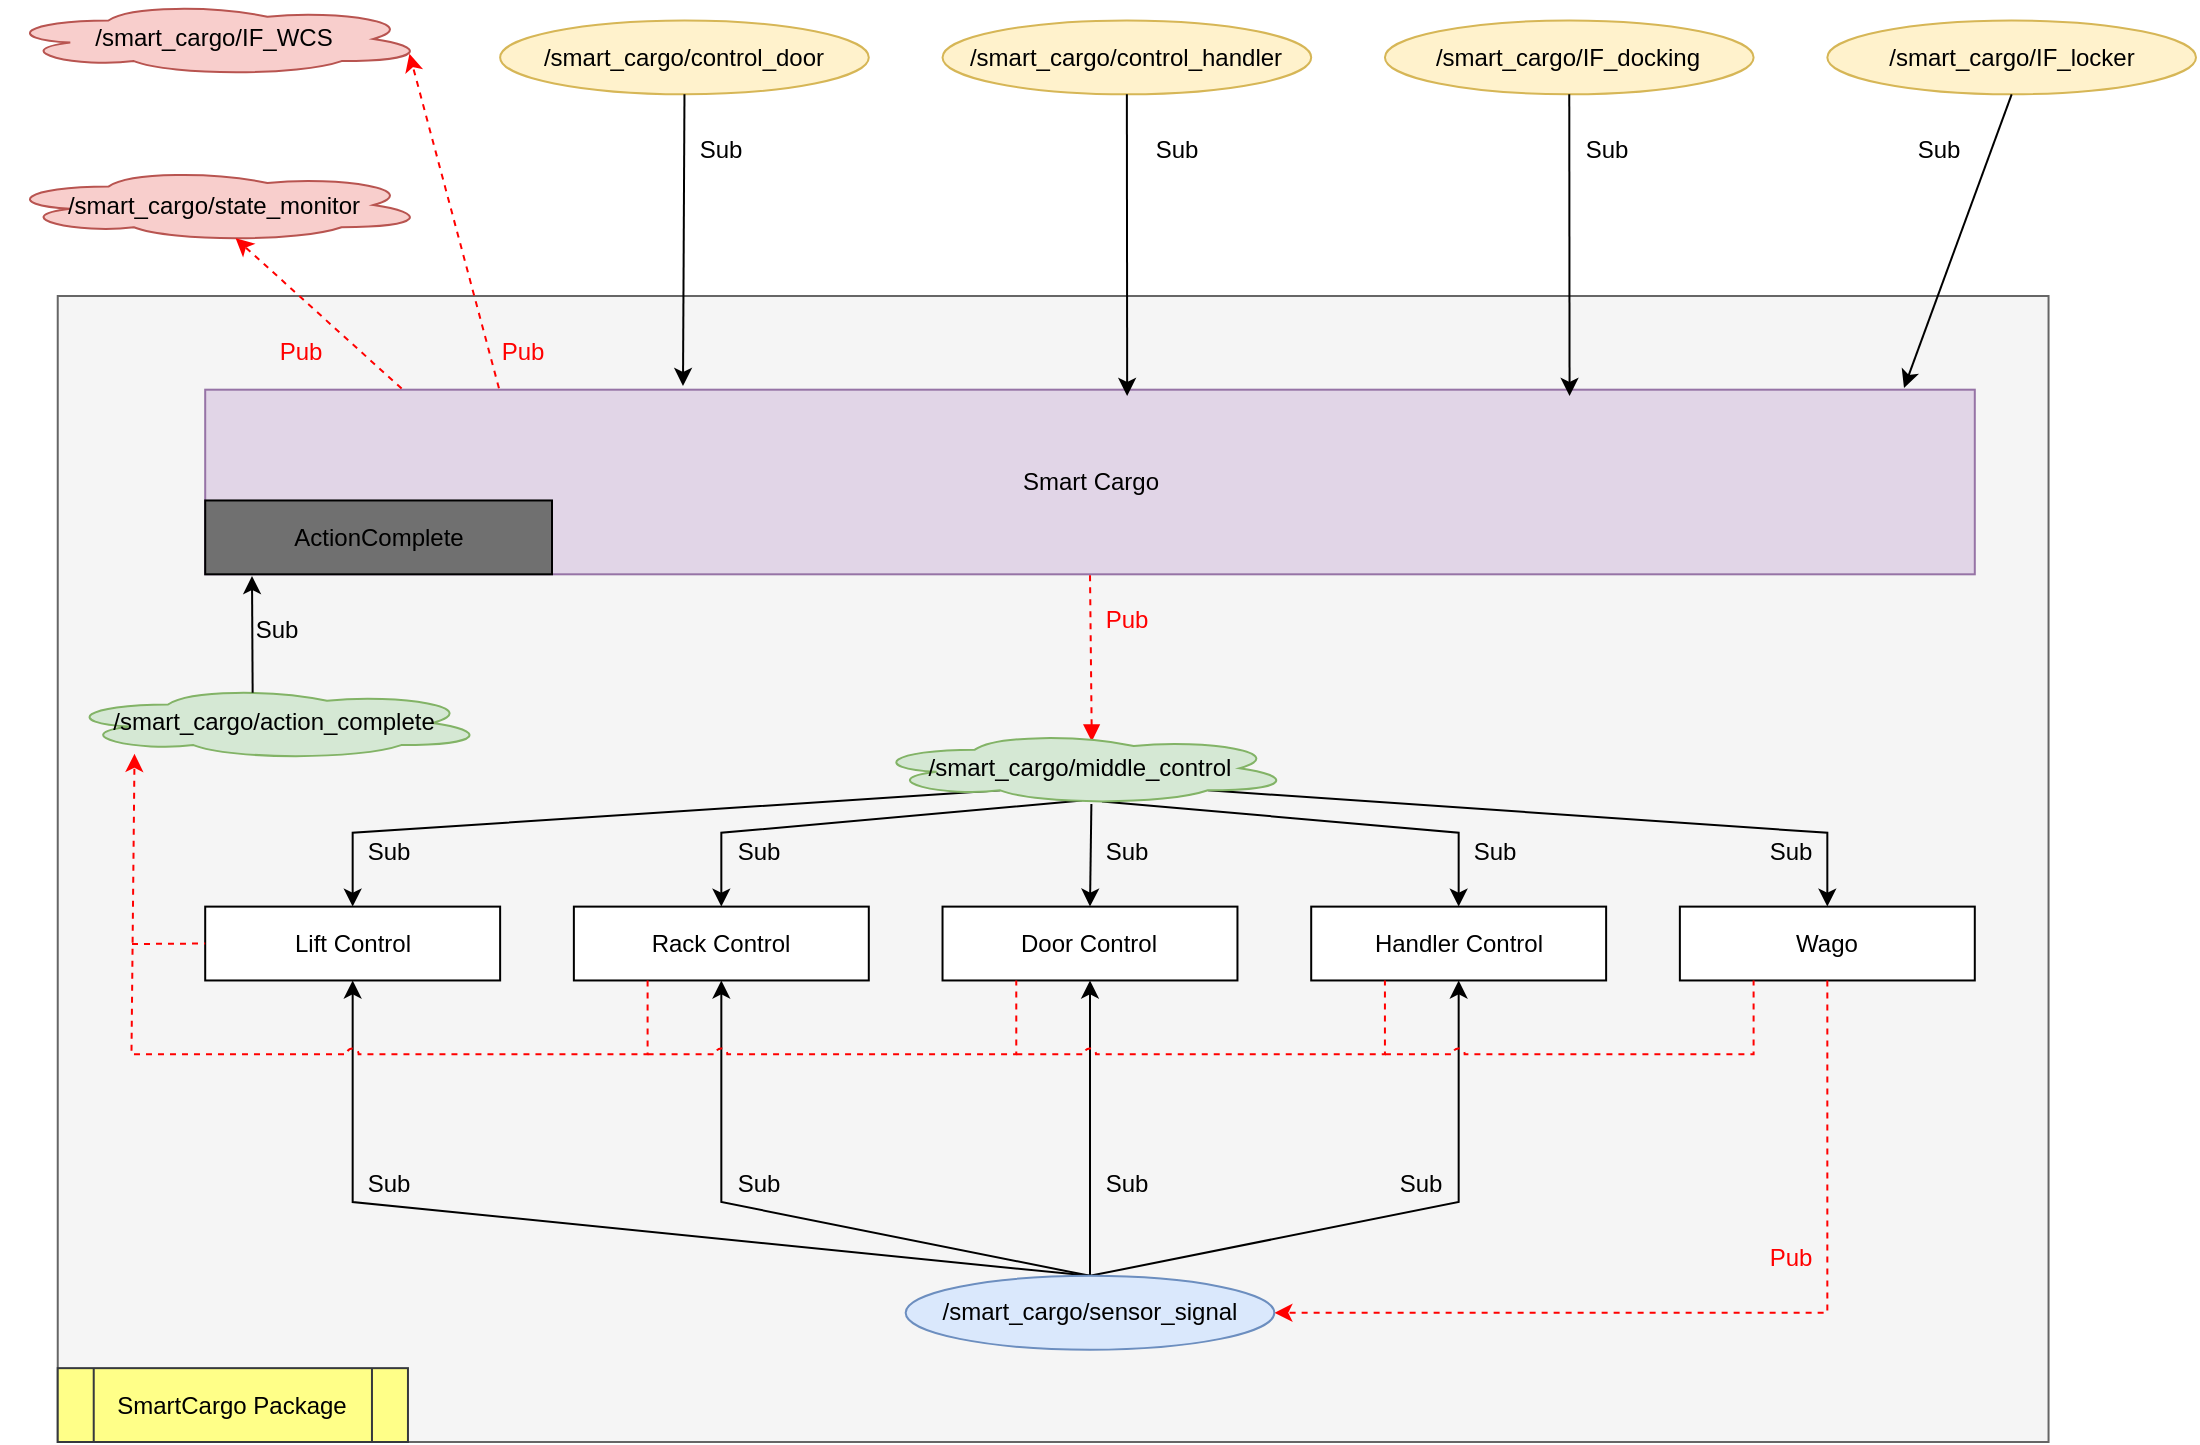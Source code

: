 <mxfile pages="7">
    <diagram id="iwm9PMEZAs7S8h5tmH5j" name="Total Node">
        <mxGraphModel dx="1025" dy="789" grid="1" gridSize="10" guides="1" tooltips="1" connect="1" arrows="1" fold="1" page="1" pageScale="1" pageWidth="1169" pageHeight="827" math="0" shadow="0">
            <root>
                <mxCell id="0"/>
                <mxCell id="1" parent="0"/>
                <mxCell id="1-Gusywoz3mwxO4oDiyj-1" value="" style="rounded=0;whiteSpace=wrap;html=1;strokeColor=#666666;fontColor=#333333;fillColor=#f5f5f5;" parent="1" vertex="1">
                    <mxGeometry x="72.87" y="200" width="995.4" height="573" as="geometry"/>
                </mxCell>
                <mxCell id="1-Gusywoz3mwxO4oDiyj-2" value="Door Control" style="rounded=0;whiteSpace=wrap;html=1;" parent="1" vertex="1">
                    <mxGeometry x="515.267" y="505.308" width="147.467" height="36.923" as="geometry"/>
                </mxCell>
                <mxCell id="1-Gusywoz3mwxO4oDiyj-3" value="Rack Control" style="rounded=0;whiteSpace=wrap;html=1;" parent="1" vertex="1">
                    <mxGeometry x="330.933" y="505.308" width="147.467" height="36.923" as="geometry"/>
                </mxCell>
                <mxCell id="1-Gusywoz3mwxO4oDiyj-4" value="Lift Control" style="rounded=0;whiteSpace=wrap;html=1;" parent="1" vertex="1">
                    <mxGeometry x="146.6" y="505.308" width="147.467" height="36.923" as="geometry"/>
                </mxCell>
                <mxCell id="1-Gusywoz3mwxO4oDiyj-5" value="Handler Control" style="rounded=0;whiteSpace=wrap;html=1;" parent="1" vertex="1">
                    <mxGeometry x="699.6" y="505.308" width="147.467" height="36.923" as="geometry"/>
                </mxCell>
                <mxCell id="1-Gusywoz3mwxO4oDiyj-6" value="Wago" style="rounded=0;whiteSpace=wrap;html=1;" parent="1" vertex="1">
                    <mxGeometry x="883.933" y="505.308" width="147.467" height="36.923" as="geometry"/>
                </mxCell>
                <mxCell id="1-Gusywoz3mwxO4oDiyj-7" value="Smart Cargo" style="rounded=0;whiteSpace=wrap;html=1;fillColor=#e1d5e7;strokeColor=#9673a6;" parent="1" vertex="1">
                    <mxGeometry x="146.6" y="246.846" width="884.8" height="92.308" as="geometry"/>
                </mxCell>
                <mxCell id="1-Gusywoz3mwxO4oDiyj-8" value="/smart_cargo/control_door" style="ellipse;whiteSpace=wrap;html=1;fillColor=#fff2cc;strokeColor=#d6b656;" parent="1" vertex="1">
                    <mxGeometry x="294.067" y="62.231" width="184.333" height="36.923" as="geometry"/>
                </mxCell>
                <mxCell id="1-Gusywoz3mwxO4oDiyj-9" value="/smart_cargo/control_handler" style="ellipse;whiteSpace=wrap;html=1;fillColor=#fff2cc;strokeColor=#d6b656;" parent="1" vertex="1">
                    <mxGeometry x="515.267" y="62.231" width="184.333" height="36.923" as="geometry"/>
                </mxCell>
                <mxCell id="1-Gusywoz3mwxO4oDiyj-10" value="/smart_cargo/IF_locker" style="ellipse;whiteSpace=wrap;html=1;fillColor=#fff2cc;strokeColor=#d6b656;" parent="1" vertex="1">
                    <mxGeometry x="957.667" y="62.231" width="184.333" height="36.923" as="geometry"/>
                </mxCell>
                <mxCell id="1-Gusywoz3mwxO4oDiyj-11" value="/smart_cargo/IF_docking" style="ellipse;whiteSpace=wrap;html=1;fillColor=#fff2cc;strokeColor=#d6b656;" parent="1" vertex="1">
                    <mxGeometry x="736.467" y="62.231" width="184.333" height="36.923" as="geometry"/>
                </mxCell>
                <mxCell id="1-Gusywoz3mwxO4oDiyj-12" value="" style="endArrow=classic;html=1;rounded=0;exitX=0.5;exitY=1;exitDx=0;exitDy=0;entryX=0.27;entryY=-0.02;entryDx=0;entryDy=0;entryPerimeter=0;" parent="1" source="1-Gusywoz3mwxO4oDiyj-8" target="1-Gusywoz3mwxO4oDiyj-7" edge="1">
                    <mxGeometry width="50" height="50" relative="1" as="geometry">
                        <mxPoint x="312.5" y="-11.615" as="sourcePoint"/>
                        <mxPoint x="386" y="240" as="targetPoint"/>
                    </mxGeometry>
                </mxCell>
                <mxCell id="1-Gusywoz3mwxO4oDiyj-13" value="" style="endArrow=classic;html=1;rounded=0;exitX=0.5;exitY=1;exitDx=0;exitDy=0;jumpStyle=arc;" parent="1" source="1-Gusywoz3mwxO4oDiyj-10" edge="1">
                    <mxGeometry width="50" height="50" relative="1" as="geometry">
                        <mxPoint x="976.1" y="-11.615" as="sourcePoint"/>
                        <mxPoint x="996" y="246" as="targetPoint"/>
                    </mxGeometry>
                </mxCell>
                <mxCell id="1-Gusywoz3mwxO4oDiyj-14" value="" style="endArrow=classic;html=1;rounded=0;exitX=0.5;exitY=1;exitDx=0;exitDy=0;entryX=0.771;entryY=0.034;entryDx=0;entryDy=0;entryPerimeter=0;" parent="1" source="1-Gusywoz3mwxO4oDiyj-11" target="1-Gusywoz3mwxO4oDiyj-7" edge="1">
                    <mxGeometry width="50" height="50" relative="1" as="geometry">
                        <mxPoint x="754.9" y="-11.615" as="sourcePoint"/>
                        <mxPoint x="829" y="240" as="targetPoint"/>
                    </mxGeometry>
                </mxCell>
                <mxCell id="1-Gusywoz3mwxO4oDiyj-15" value="" style="endArrow=classic;html=1;rounded=0;exitX=0.5;exitY=1;exitDx=0;exitDy=0;entryX=0.521;entryY=0.034;entryDx=0;entryDy=0;entryPerimeter=0;" parent="1" source="1-Gusywoz3mwxO4oDiyj-9" target="1-Gusywoz3mwxO4oDiyj-7" edge="1">
                    <mxGeometry width="50" height="50" relative="1" as="geometry">
                        <mxPoint x="533.7" y="-11.615" as="sourcePoint"/>
                        <mxPoint x="644.3" y="246.846" as="targetPoint"/>
                    </mxGeometry>
                </mxCell>
                <mxCell id="1-Gusywoz3mwxO4oDiyj-16" value="/smart_cargo/IF_WCS" style="ellipse;shape=cloud;whiteSpace=wrap;html=1;fillColor=#f8cecc;strokeColor=#b85450;" parent="1" vertex="1">
                    <mxGeometry x="45.217" y="53" width="211.983" height="36.923" as="geometry"/>
                </mxCell>
                <mxCell id="1-Gusywoz3mwxO4oDiyj-17" value="/smart_cargo/state_monitor" style="ellipse;shape=cloud;whiteSpace=wrap;html=1;fillColor=#f8cecc;strokeColor=#b85450;" parent="1" vertex="1">
                    <mxGeometry x="45.217" y="136.077" width="211.983" height="36.923" as="geometry"/>
                </mxCell>
                <mxCell id="1-Gusywoz3mwxO4oDiyj-18" value="" style="endArrow=classic;html=1;rounded=0;entryX=1;entryY=0.5;entryDx=0;entryDy=0;dashed=1;exitX=0.5;exitY=1;exitDx=0;exitDy=0;strokeColor=#FF0000;" parent="1" source="1-Gusywoz3mwxO4oDiyj-6" target="1-Gusywoz3mwxO4oDiyj-31" edge="1">
                    <mxGeometry width="50" height="50" relative="1" as="geometry">
                        <mxPoint x="1114.35" y="856.077" as="sourcePoint"/>
                        <mxPoint x="1160.433" y="809.923" as="targetPoint"/>
                        <Array as="points">
                            <mxPoint x="957.667" y="708.385"/>
                        </Array>
                    </mxGeometry>
                </mxCell>
                <mxCell id="1-Gusywoz3mwxO4oDiyj-19" value="" style="endArrow=classic;html=1;rounded=0;dashed=1;strokeColor=#FF0000;exitX=0.166;exitY=-0.008;exitDx=0;exitDy=0;exitPerimeter=0;entryX=0.96;entryY=0.7;entryDx=0;entryDy=0;entryPerimeter=0;" parent="1" source="1-Gusywoz3mwxO4oDiyj-7" target="1-Gusywoz3mwxO4oDiyj-16" edge="1">
                    <mxGeometry width="50" height="50" relative="1" as="geometry">
                        <mxPoint x="294.072" y="219.149" as="sourcePoint"/>
                        <mxPoint x="245.03" y="77.38" as="targetPoint"/>
                    </mxGeometry>
                </mxCell>
                <mxCell id="1-Gusywoz3mwxO4oDiyj-20" value="" style="endArrow=none;html=1;rounded=0;exitX=0.526;exitY=0.139;exitDx=0;exitDy=0;exitPerimeter=0;dashed=1;endFill=0;startArrow=block;startFill=1;strokeColor=#FF0000;entryX=0.5;entryY=1;entryDx=0;entryDy=0;" parent="1" source="1-Gusywoz3mwxO4oDiyj-35" target="1-Gusywoz3mwxO4oDiyj-7" edge="1">
                    <mxGeometry width="50" height="50" relative="1" as="geometry">
                        <mxPoint x="542.917" y="182.231" as="sourcePoint"/>
                        <mxPoint x="589" y="219.154" as="targetPoint"/>
                    </mxGeometry>
                </mxCell>
                <mxCell id="1-Gusywoz3mwxO4oDiyj-21" value="" style="endArrow=classic;html=1;rounded=0;entryX=0.5;entryY=0;entryDx=0;entryDy=0;exitX=0.31;exitY=0.8;exitDx=0;exitDy=0;exitPerimeter=0;" parent="1" source="1-Gusywoz3mwxO4oDiyj-35" target="1-Gusywoz3mwxO4oDiyj-4" edge="1">
                    <mxGeometry width="50" height="50" relative="1" as="geometry">
                        <mxPoint x="589" y="394.538" as="sourcePoint"/>
                        <mxPoint x="635.083" y="348.385" as="targetPoint"/>
                        <Array as="points">
                            <mxPoint x="220.333" y="468.385"/>
                        </Array>
                    </mxGeometry>
                </mxCell>
                <mxCell id="1-Gusywoz3mwxO4oDiyj-22" value="" style="endArrow=classic;html=1;rounded=0;entryX=0.5;entryY=0;entryDx=0;entryDy=0;exitX=0.503;exitY=0.938;exitDx=0;exitDy=0;exitPerimeter=0;" parent="1" source="1-Gusywoz3mwxO4oDiyj-35" target="1-Gusywoz3mwxO4oDiyj-3" edge="1">
                    <mxGeometry width="50" height="50" relative="1" as="geometry">
                        <mxPoint x="590.843" y="394.538" as="sourcePoint"/>
                        <mxPoint x="636.927" y="348.385" as="targetPoint"/>
                        <Array as="points">
                            <mxPoint x="404.667" y="468.385"/>
                        </Array>
                    </mxGeometry>
                </mxCell>
                <mxCell id="1-Gusywoz3mwxO4oDiyj-23" value="" style="endArrow=classic;html=1;rounded=0;entryX=0.5;entryY=0;entryDx=0;entryDy=0;startArrow=none;exitX=0.525;exitY=0.984;exitDx=0;exitDy=0;exitPerimeter=0;" parent="1" source="1-Gusywoz3mwxO4oDiyj-35" target="1-Gusywoz3mwxO4oDiyj-2" edge="1">
                    <mxGeometry width="50" height="50" relative="1" as="geometry">
                        <mxPoint x="590.843" y="394.538" as="sourcePoint"/>
                        <mxPoint x="636.927" y="348.385" as="targetPoint"/>
                    </mxGeometry>
                </mxCell>
                <mxCell id="1-Gusywoz3mwxO4oDiyj-24" value="" style="endArrow=classic;html=1;rounded=0;entryX=0.5;entryY=0;entryDx=0;entryDy=0;startArrow=none;exitX=0.55;exitY=0.95;exitDx=0;exitDy=0;exitPerimeter=0;" parent="1" source="1-Gusywoz3mwxO4oDiyj-35" target="1-Gusywoz3mwxO4oDiyj-5" edge="1">
                    <mxGeometry width="50" height="50" relative="1" as="geometry">
                        <mxPoint x="590.843" y="394.538" as="sourcePoint"/>
                        <mxPoint x="636.927" y="348.385" as="targetPoint"/>
                        <Array as="points">
                            <mxPoint x="773.333" y="468.385"/>
                        </Array>
                    </mxGeometry>
                </mxCell>
                <mxCell id="1-Gusywoz3mwxO4oDiyj-25" value="" style="endArrow=classic;html=1;rounded=0;entryX=0.5;entryY=0;entryDx=0;entryDy=0;exitX=0.8;exitY=0.8;exitDx=0;exitDy=0;exitPerimeter=0;" parent="1" source="1-Gusywoz3mwxO4oDiyj-35" target="1-Gusywoz3mwxO4oDiyj-6" edge="1">
                    <mxGeometry width="50" height="50" relative="1" as="geometry">
                        <mxPoint x="589" y="394.538" as="sourcePoint"/>
                        <mxPoint x="635.083" y="348.385" as="targetPoint"/>
                        <Array as="points">
                            <mxPoint x="957.667" y="468.385"/>
                        </Array>
                    </mxGeometry>
                </mxCell>
                <mxCell id="1-Gusywoz3mwxO4oDiyj-26" value="" style="endArrow=classic;html=1;rounded=0;entryX=0.5;entryY=1;entryDx=0;entryDy=0;exitX=0.5;exitY=0;exitDx=0;exitDy=0;" parent="1" source="1-Gusywoz3mwxO4oDiyj-31" target="1-Gusywoz3mwxO4oDiyj-4" edge="1">
                    <mxGeometry width="50" height="50" relative="1" as="geometry">
                        <mxPoint x="589" y="763.769" as="sourcePoint"/>
                        <mxPoint x="635.083" y="717.615" as="targetPoint"/>
                        <Array as="points">
                            <mxPoint x="220.333" y="653"/>
                        </Array>
                    </mxGeometry>
                </mxCell>
                <mxCell id="1-Gusywoz3mwxO4oDiyj-27" value="" style="endArrow=classic;html=1;rounded=0;entryX=0.5;entryY=1;entryDx=0;entryDy=0;exitX=0.5;exitY=0;exitDx=0;exitDy=0;" parent="1" source="1-Gusywoz3mwxO4oDiyj-31" target="1-Gusywoz3mwxO4oDiyj-3" edge="1">
                    <mxGeometry width="50" height="50" relative="1" as="geometry">
                        <mxPoint x="589" y="763.769" as="sourcePoint"/>
                        <mxPoint x="635.083" y="717.615" as="targetPoint"/>
                        <Array as="points">
                            <mxPoint x="404.667" y="653"/>
                        </Array>
                    </mxGeometry>
                </mxCell>
                <mxCell id="1-Gusywoz3mwxO4oDiyj-28" value="" style="endArrow=classic;html=1;rounded=0;entryX=0.5;entryY=1;entryDx=0;entryDy=0;startArrow=none;" parent="1" source="1-Gusywoz3mwxO4oDiyj-31" target="1-Gusywoz3mwxO4oDiyj-2" edge="1">
                    <mxGeometry width="50" height="50" relative="1" as="geometry">
                        <mxPoint x="590.843" y="763.769" as="sourcePoint"/>
                        <mxPoint x="636.927" y="717.615" as="targetPoint"/>
                    </mxGeometry>
                </mxCell>
                <mxCell id="1-Gusywoz3mwxO4oDiyj-29" value="" style="endArrow=classic;html=1;rounded=0;entryX=0.5;entryY=1;entryDx=0;entryDy=0;exitX=0.5;exitY=0;exitDx=0;exitDy=0;" parent="1" source="1-Gusywoz3mwxO4oDiyj-31" target="1-Gusywoz3mwxO4oDiyj-5" edge="1">
                    <mxGeometry width="50" height="50" relative="1" as="geometry">
                        <mxPoint x="590.843" y="763.769" as="sourcePoint"/>
                        <mxPoint x="636.927" y="717.615" as="targetPoint"/>
                        <Array as="points">
                            <mxPoint x="773.333" y="653"/>
                        </Array>
                    </mxGeometry>
                </mxCell>
                <mxCell id="1-Gusywoz3mwxO4oDiyj-30" value="" style="endArrow=none;html=1;rounded=0;entryX=0.5;entryY=1;entryDx=0;entryDy=0;exitX=0.5;exitY=0;exitDx=0;exitDy=0;" parent="1" source="1-Gusywoz3mwxO4oDiyj-31" target="1-Gusywoz3mwxO4oDiyj-31" edge="1">
                    <mxGeometry width="50" height="50" relative="1" as="geometry">
                        <mxPoint x="590.843" y="763.769" as="sourcePoint"/>
                        <mxPoint x="589" y="542.231" as="targetPoint"/>
                    </mxGeometry>
                </mxCell>
                <mxCell id="1-Gusywoz3mwxO4oDiyj-31" value="/smart_cargo/sensor_signal" style="ellipse;whiteSpace=wrap;html=1;fillColor=#dae8fc;strokeColor=#6c8ebf;" parent="1" vertex="1">
                    <mxGeometry x="496.833" y="689.923" width="184.333" height="36.923" as="geometry"/>
                </mxCell>
                <mxCell id="1-Gusywoz3mwxO4oDiyj-32" value="&lt;font color=&quot;#ff0000&quot;&gt;Pub&lt;/font&gt;" style="text;html=1;strokeColor=none;fillColor=none;align=center;verticalAlign=middle;whiteSpace=wrap;rounded=0;" parent="1" vertex="1">
                    <mxGeometry x="175.9" y="219.154" width="36.867" height="18.462" as="geometry"/>
                </mxCell>
                <mxCell id="1-Gusywoz3mwxO4oDiyj-33" value="&lt;font color=&quot;#ff0000&quot;&gt;Pub&lt;/font&gt;" style="text;html=1;strokeColor=none;fillColor=none;align=center;verticalAlign=middle;whiteSpace=wrap;rounded=0;" parent="1" vertex="1">
                    <mxGeometry x="579.783" y="348.385" width="55.3" height="27.692" as="geometry"/>
                </mxCell>
                <mxCell id="1-Gusywoz3mwxO4oDiyj-34" value="&lt;font color=&quot;#ff0000&quot;&gt;Pub&lt;/font&gt;" style="text;html=1;strokeColor=none;fillColor=none;align=center;verticalAlign=middle;whiteSpace=wrap;rounded=0;" parent="1" vertex="1">
                    <mxGeometry x="920.8" y="671.462" width="36.867" height="18.462" as="geometry"/>
                </mxCell>
                <mxCell id="1-Gusywoz3mwxO4oDiyj-35" value="/smart_cargo/middle_control" style="ellipse;shape=cloud;whiteSpace=wrap;html=1;fillColor=#d5e8d4;strokeColor=#82b366;" parent="1" vertex="1">
                    <mxGeometry x="478.4" y="417.615" width="211.983" height="36.923" as="geometry"/>
                </mxCell>
                <mxCell id="1-Gusywoz3mwxO4oDiyj-36" value="&lt;font color=&quot;#000000&quot;&gt;ActionComplete&lt;/font&gt;" style="rounded=0;whiteSpace=wrap;html=1;strokeColor=#000000;fontColor=#FF0000;fillColor=#707070;" parent="1" vertex="1">
                    <mxGeometry x="146.6" y="302.23" width="173.4" height="36.92" as="geometry"/>
                </mxCell>
                <mxCell id="1-Gusywoz3mwxO4oDiyj-37" value="" style="endArrow=classic;html=1;rounded=0;dashed=1;strokeColor=#FF0000;fontColor=#000000;jumpStyle=arc;entryX=0.171;entryY=0.919;entryDx=0;entryDy=0;entryPerimeter=0;" parent="1" target="1-Gusywoz3mwxO4oDiyj-58" edge="1">
                    <mxGeometry width="50" height="50" relative="1" as="geometry">
                        <mxPoint x="367.8" y="542.231" as="sourcePoint"/>
                        <mxPoint x="-10" y="430" as="targetPoint"/>
                        <Array as="points">
                            <mxPoint x="367.8" y="579.154"/>
                            <mxPoint x="109.733" y="579.154"/>
                        </Array>
                    </mxGeometry>
                </mxCell>
                <mxCell id="1-Gusywoz3mwxO4oDiyj-38" value="" style="endArrow=none;dashed=1;html=1;rounded=0;strokeColor=#FF0000;fontColor=#000000;jumpStyle=arc;" parent="1" edge="1">
                    <mxGeometry width="50" height="50" relative="1" as="geometry">
                        <mxPoint x="367.8" y="579.154" as="sourcePoint"/>
                        <mxPoint x="552.133" y="542.231" as="targetPoint"/>
                        <Array as="points">
                            <mxPoint x="552.133" y="579.154"/>
                        </Array>
                    </mxGeometry>
                </mxCell>
                <mxCell id="1-Gusywoz3mwxO4oDiyj-39" value="" style="endArrow=none;dashed=1;html=1;rounded=0;strokeColor=#FF0000;fontColor=#000000;jumpStyle=arc;" parent="1" edge="1">
                    <mxGeometry width="50" height="50" relative="1" as="geometry">
                        <mxPoint x="736.467" y="579.154" as="sourcePoint"/>
                        <mxPoint x="920.8" y="542.231" as="targetPoint"/>
                        <Array as="points">
                            <mxPoint x="920.8" y="579.154"/>
                        </Array>
                    </mxGeometry>
                </mxCell>
                <mxCell id="1-Gusywoz3mwxO4oDiyj-40" value="" style="endArrow=none;dashed=1;html=1;rounded=0;strokeColor=#FF0000;fontColor=#000000;jumpStyle=arc;" parent="1" edge="1">
                    <mxGeometry width="50" height="50" relative="1" as="geometry">
                        <mxPoint x="552.133" y="579.154" as="sourcePoint"/>
                        <mxPoint x="736.467" y="542.231" as="targetPoint"/>
                        <Array as="points">
                            <mxPoint x="736.467" y="579.154"/>
                        </Array>
                    </mxGeometry>
                </mxCell>
                <mxCell id="1-Gusywoz3mwxO4oDiyj-41" value="SmartCargo Package" style="shape=process;whiteSpace=wrap;html=1;backgroundOutline=1;fillColor=#ffff88;strokeColor=#36393d;" parent="1" vertex="1">
                    <mxGeometry x="72.867" y="736.077" width="175.117" height="36.923" as="geometry"/>
                </mxCell>
                <mxCell id="1-Gusywoz3mwxO4oDiyj-42" value="" style="endArrow=none;dashed=1;html=1;rounded=0;strokeColor=#FF0000;fontColor=#000000;jumpStyle=arc;" parent="1" edge="1">
                    <mxGeometry width="50" height="50" relative="1" as="geometry">
                        <mxPoint x="110" y="524" as="sourcePoint"/>
                        <mxPoint x="146.6" y="523.769" as="targetPoint"/>
                    </mxGeometry>
                </mxCell>
                <mxCell id="1-Gusywoz3mwxO4oDiyj-43" value="Sub" style="text;html=1;strokeColor=none;fillColor=none;align=center;verticalAlign=middle;whiteSpace=wrap;rounded=0;fontColor=#000000;" parent="1" vertex="1">
                    <mxGeometry x="386.233" y="117.615" width="36.867" height="18.462" as="geometry"/>
                </mxCell>
                <mxCell id="1-Gusywoz3mwxO4oDiyj-44" value="Sub" style="text;html=1;strokeColor=none;fillColor=none;align=center;verticalAlign=middle;whiteSpace=wrap;rounded=0;fontColor=#000000;" parent="1" vertex="1">
                    <mxGeometry x="613.885" y="117.615" width="36.867" height="18.462" as="geometry"/>
                </mxCell>
                <mxCell id="1-Gusywoz3mwxO4oDiyj-45" value="Sub" style="text;html=1;strokeColor=none;fillColor=none;align=center;verticalAlign=middle;whiteSpace=wrap;rounded=0;fontColor=#000000;" parent="1" vertex="1">
                    <mxGeometry x="828.633" y="117.615" width="36.867" height="18.462" as="geometry"/>
                </mxCell>
                <mxCell id="1-Gusywoz3mwxO4oDiyj-46" value="Sub" style="text;html=1;strokeColor=none;fillColor=none;align=center;verticalAlign=middle;whiteSpace=wrap;rounded=0;fontColor=#000000;" parent="1" vertex="1">
                    <mxGeometry x="994.533" y="117.615" width="36.867" height="18.462" as="geometry"/>
                </mxCell>
                <mxCell id="1-Gusywoz3mwxO4oDiyj-47" value="Sub" style="text;html=1;strokeColor=none;fillColor=none;align=center;verticalAlign=middle;whiteSpace=wrap;rounded=0;fontColor=#000000;" parent="1" vertex="1">
                    <mxGeometry x="220.333" y="634.538" width="36.867" height="18.462" as="geometry"/>
                </mxCell>
                <mxCell id="1-Gusywoz3mwxO4oDiyj-48" value="Sub" style="text;html=1;strokeColor=none;fillColor=none;align=center;verticalAlign=middle;whiteSpace=wrap;rounded=0;fontColor=#000000;" parent="1" vertex="1">
                    <mxGeometry x="404.667" y="634.538" width="36.867" height="18.462" as="geometry"/>
                </mxCell>
                <mxCell id="1-Gusywoz3mwxO4oDiyj-49" value="Sub" style="text;html=1;strokeColor=none;fillColor=none;align=center;verticalAlign=middle;whiteSpace=wrap;rounded=0;fontColor=#000000;" parent="1" vertex="1">
                    <mxGeometry x="589" y="634.538" width="36.867" height="18.462" as="geometry"/>
                </mxCell>
                <mxCell id="1-Gusywoz3mwxO4oDiyj-50" value="Sub" style="text;html=1;strokeColor=none;fillColor=none;align=center;verticalAlign=middle;whiteSpace=wrap;rounded=0;fontColor=#000000;" parent="1" vertex="1">
                    <mxGeometry x="736.467" y="634.538" width="36.867" height="18.462" as="geometry"/>
                </mxCell>
                <mxCell id="1-Gusywoz3mwxO4oDiyj-51" value="Sub" style="text;html=1;strokeColor=none;fillColor=none;align=center;verticalAlign=middle;whiteSpace=wrap;rounded=0;fontColor=#000000;" parent="1" vertex="1">
                    <mxGeometry x="220.333" y="468.385" width="36.867" height="18.462" as="geometry"/>
                </mxCell>
                <mxCell id="1-Gusywoz3mwxO4oDiyj-52" value="Sub" style="text;html=1;strokeColor=none;fillColor=none;align=center;verticalAlign=middle;whiteSpace=wrap;rounded=0;fontColor=#000000;" parent="1" vertex="1">
                    <mxGeometry x="404.667" y="468.385" width="36.867" height="18.462" as="geometry"/>
                </mxCell>
                <mxCell id="1-Gusywoz3mwxO4oDiyj-53" value="Sub" style="text;html=1;strokeColor=none;fillColor=none;align=center;verticalAlign=middle;whiteSpace=wrap;rounded=0;fontColor=#000000;" parent="1" vertex="1">
                    <mxGeometry x="589" y="468.385" width="36.867" height="18.462" as="geometry"/>
                </mxCell>
                <mxCell id="1-Gusywoz3mwxO4oDiyj-54" value="Sub" style="text;html=1;strokeColor=none;fillColor=none;align=center;verticalAlign=middle;whiteSpace=wrap;rounded=0;fontColor=#000000;" parent="1" vertex="1">
                    <mxGeometry x="773.333" y="468.385" width="36.867" height="18.462" as="geometry"/>
                </mxCell>
                <mxCell id="1-Gusywoz3mwxO4oDiyj-55" value="Sub" style="text;html=1;strokeColor=none;fillColor=none;align=center;verticalAlign=middle;whiteSpace=wrap;rounded=0;fontColor=#000000;" parent="1" vertex="1">
                    <mxGeometry x="920.8" y="468.385" width="36.867" height="18.462" as="geometry"/>
                </mxCell>
                <mxCell id="1-Gusywoz3mwxO4oDiyj-56" value="&lt;font color=&quot;#ff0000&quot;&gt;Pub&lt;/font&gt;" style="text;html=1;strokeColor=none;fillColor=none;align=center;verticalAlign=middle;whiteSpace=wrap;rounded=0;" parent="1" vertex="1">
                    <mxGeometry x="287.003" y="219.154" width="36.867" height="18.462" as="geometry"/>
                </mxCell>
                <mxCell id="1-Gusywoz3mwxO4oDiyj-57" value="" style="endArrow=classic;html=1;rounded=0;dashed=1;strokeColor=#FF0000;exitX=0.111;exitY=-0.006;exitDx=0;exitDy=0;exitPerimeter=0;entryX=0.55;entryY=0.95;entryDx=0;entryDy=0;entryPerimeter=0;" parent="1" source="1-Gusywoz3mwxO4oDiyj-7" target="1-Gusywoz3mwxO4oDiyj-17" edge="1">
                    <mxGeometry width="50" height="50" relative="1" as="geometry">
                        <mxPoint x="297.022" y="-18.231" as="sourcePoint"/>
                        <mxPoint x="247.98" y="-160.0" as="targetPoint"/>
                    </mxGeometry>
                </mxCell>
                <mxCell id="1-Gusywoz3mwxO4oDiyj-58" value="/smart_cargo/action_complete" style="ellipse;shape=cloud;whiteSpace=wrap;html=1;fillColor=#d5e8d4;strokeColor=#82b366;" parent="1" vertex="1">
                    <mxGeometry x="75.02" y="394.995" width="211.983" height="36.923" as="geometry"/>
                </mxCell>
                <mxCell id="1-Gusywoz3mwxO4oDiyj-59" value="" style="endArrow=classic;html=1;rounded=0;strokeColor=#000000;fontColor=#000000;jumpStyle=arc;" parent="1" edge="1">
                    <mxGeometry width="50" height="50" relative="1" as="geometry">
                        <mxPoint x="170.33" y="398.38" as="sourcePoint"/>
                        <mxPoint x="170" y="340" as="targetPoint"/>
                    </mxGeometry>
                </mxCell>
                <mxCell id="1-Gusywoz3mwxO4oDiyj-60" value="Sub" style="text;html=1;strokeColor=none;fillColor=none;align=center;verticalAlign=middle;whiteSpace=wrap;rounded=0;fontColor=#000000;" parent="1" vertex="1">
                    <mxGeometry x="163.903" y="357.615" width="36.867" height="18.462" as="geometry"/>
                </mxCell>
            </root>
        </mxGraphModel>
    </diagram>
    <diagram id="6JQBDUsfKoXxF4kviiqC" name="Total Process">
        <mxGraphModel dx="1025" dy="789" grid="1" gridSize="10" guides="1" tooltips="1" connect="1" arrows="1" fold="1" page="1" pageScale="1" pageWidth="1169" pageHeight="827" math="0" shadow="0">
            <root>
                <mxCell id="0"/>
                <mxCell id="1" parent="0"/>
                <mxCell id="SRcj_ebOm4TjM7tdWmyX-1" value="Door Control" style="rounded=0;whiteSpace=wrap;html=1;" parent="1" vertex="1">
                    <mxGeometry x="40" y="40" width="240" height="40" as="geometry"/>
                </mxCell>
                <mxCell id="SRcj_ebOm4TjM7tdWmyX-2" value="&amp;nbsp;1. RMD Motor&lt;br&gt;&amp;nbsp;2. AGV Door Open, Close 담당&lt;br&gt;&amp;nbsp;3. CAN 통신 연결&lt;br&gt;&amp;nbsp;4. Sensor 3개 연동&lt;br&gt;&amp;nbsp; &amp;nbsp; &amp;nbsp;- Open Limit&lt;br&gt;&amp;nbsp; &amp;nbsp; &amp;nbsp;- Close Limit&lt;br&gt;&amp;nbsp; &amp;nbsp; &amp;nbsp;- Latch Lock&amp;nbsp;" style="rounded=0;whiteSpace=wrap;html=1;align=left;" parent="1" vertex="1">
                    <mxGeometry x="40" y="160" width="240" height="120" as="geometry"/>
                </mxCell>
                <mxCell id="SRcj_ebOm4TjM7tdWmyX-3" value="Rack Control" style="rounded=0;whiteSpace=wrap;html=1;" parent="1" vertex="1">
                    <mxGeometry x="40" y="360" width="240" height="40" as="geometry"/>
                </mxCell>
                <mxCell id="SRcj_ebOm4TjM7tdWmyX-4" value="Lift Control" style="rounded=0;whiteSpace=wrap;html=1;" parent="1" vertex="1">
                    <mxGeometry x="360" y="360" width="240" height="40" as="geometry"/>
                </mxCell>
                <mxCell id="SRcj_ebOm4TjM7tdWmyX-5" value="Handler Control" style="rounded=0;whiteSpace=wrap;html=1;" parent="1" vertex="1">
                    <mxGeometry x="360" y="40" width="240" height="40" as="geometry"/>
                </mxCell>
                <mxCell id="SRcj_ebOm4TjM7tdWmyX-6" value="Wago" style="rounded=0;whiteSpace=wrap;html=1;fillColor=#e1d5e7;strokeColor=#9673a6;" parent="1" vertex="1">
                    <mxGeometry x="680" y="40" width="240" height="40" as="geometry"/>
                </mxCell>
                <mxCell id="SRcj_ebOm4TjM7tdWmyX-7" value="&amp;nbsp;Node Name : door_control&lt;br&gt;&amp;nbsp;Publish&amp;nbsp; &amp;nbsp; &amp;nbsp; &amp;nbsp; : door_status&amp;nbsp;&lt;br&gt;&amp;nbsp;Subscribe&amp;nbsp; &amp;nbsp; : sensor_signal&lt;br&gt;&amp;nbsp;Subscribe&amp;nbsp; &amp;nbsp; : middleware_control" style="rounded=0;whiteSpace=wrap;html=1;align=left;spacingTop=0;" parent="1" vertex="1">
                    <mxGeometry x="40" y="80" width="240" height="80" as="geometry"/>
                </mxCell>
                <mxCell id="SRcj_ebOm4TjM7tdWmyX-8" value="&amp;nbsp;Node Name : rack_control&lt;br&gt;&amp;nbsp;Publish&amp;nbsp; &amp;nbsp; &amp;nbsp; &amp;nbsp; : rack_status&amp;nbsp;&lt;br&gt;&amp;nbsp;Subscribe&amp;nbsp; &amp;nbsp; : sensor_signal&lt;br&gt;&amp;nbsp;Subscribe&amp;nbsp; &amp;nbsp; : middleware_control" style="rounded=0;whiteSpace=wrap;html=1;align=left;spacingTop=0;" parent="1" vertex="1">
                    <mxGeometry x="40" y="400" width="240" height="80" as="geometry"/>
                </mxCell>
                <mxCell id="SRcj_ebOm4TjM7tdWmyX-9" value="&amp;nbsp;1. RMD Motor&lt;br&gt;&amp;nbsp;2. Rack Front, Back Move 담당&lt;br&gt;&amp;nbsp;3. CAN 통신 연결&lt;br&gt;&amp;nbsp;4. Sensor 2개 연동&lt;br&gt;&amp;nbsp; &amp;nbsp; &amp;nbsp;- Front Limit&lt;br&gt;&amp;nbsp; &amp;nbsp; &amp;nbsp;- Back Limit&amp;nbsp;" style="rounded=0;whiteSpace=wrap;html=1;align=left;" parent="1" vertex="1">
                    <mxGeometry x="40" y="480" width="240" height="120" as="geometry"/>
                </mxCell>
                <mxCell id="SRcj_ebOm4TjM7tdWmyX-10" value="&amp;nbsp;Node Name : lift_control&lt;br&gt;&amp;nbsp;Publish&amp;nbsp; &amp;nbsp; &amp;nbsp; &amp;nbsp; : lift_status&amp;nbsp;&lt;br&gt;&amp;nbsp;Subscribe&amp;nbsp; &amp;nbsp; : sensor_signal&lt;br&gt;&amp;nbsp;Subscribe&amp;nbsp; &amp;nbsp; : middleware_control" style="rounded=0;whiteSpace=wrap;html=1;align=left;spacingTop=0;" parent="1" vertex="1">
                    <mxGeometry x="360" y="400" width="240" height="80" as="geometry"/>
                </mxCell>
                <mxCell id="SRcj_ebOm4TjM7tdWmyX-11" value="&amp;nbsp;1. LeadShain Motor&lt;br&gt;&amp;nbsp;2. 핸들러의 Lifting 담당&lt;br&gt;&amp;nbsp;3. CAN 통신 연결&lt;br&gt;&amp;nbsp;4. Sensor 2개 연동&lt;br&gt;&amp;nbsp; &amp;nbsp; &amp;nbsp;- Front Limit&lt;br&gt;&amp;nbsp; &amp;nbsp; &amp;nbsp;- Back Limit&amp;nbsp;" style="rounded=0;whiteSpace=wrap;html=1;align=left;" parent="1" vertex="1">
                    <mxGeometry x="360" y="480" width="240" height="120" as="geometry"/>
                </mxCell>
                <mxCell id="SRcj_ebOm4TjM7tdWmyX-12" value="&amp;nbsp;Node Name : handler_control&lt;br&gt;&amp;nbsp;Publish&amp;nbsp; &amp;nbsp; &amp;nbsp; &amp;nbsp; : handler_status&amp;nbsp;&lt;br&gt;&amp;nbsp;Subscribe&amp;nbsp; &amp;nbsp; : sensor_signal&lt;br&gt;&amp;nbsp;Subscribe&amp;nbsp; &amp;nbsp; : middleware_control" style="rounded=0;whiteSpace=wrap;html=1;align=left;spacingTop=0;" parent="1" vertex="1">
                    <mxGeometry x="360" y="80" width="240" height="80" as="geometry"/>
                </mxCell>
                <mxCell id="SRcj_ebOm4TjM7tdWmyX-13" value="&amp;nbsp;1. Dynamixel Motor&lt;br&gt;&amp;nbsp;2. Handler Magnet Unit 담당&lt;br&gt;&amp;nbsp;3. 485 통신 연결&lt;br&gt;&amp;nbsp;4. Sensor 5개 연동&lt;br&gt;&amp;nbsp; &amp;nbsp; &amp;nbsp;- Magnet Limit&lt;br&gt;&amp;nbsp; &amp;nbsp; &amp;nbsp;- Back Limit&amp;nbsp;&lt;br&gt;&amp;nbsp; &amp;nbsp; &amp;nbsp;- 3개는 사용하지 않음" style="rounded=0;whiteSpace=wrap;html=1;align=left;" parent="1" vertex="1">
                    <mxGeometry x="360" y="160" width="240" height="120" as="geometry"/>
                </mxCell>
                <mxCell id="SRcj_ebOm4TjM7tdWmyX-14" value="&amp;nbsp;Node Name : fieldro_signal&lt;br&gt;&amp;nbsp;Publish&amp;nbsp; &amp;nbsp; &amp;nbsp; &amp;nbsp; : fieldro_sensor&amp;nbsp;&lt;br&gt;&amp;nbsp;Subscribe&amp;nbsp; &amp;nbsp; : middleware_control" style="rounded=0;whiteSpace=wrap;html=1;align=left;spacingTop=0;fillColor=#e1d5e7;strokeColor=#9673a6;" parent="1" vertex="1">
                    <mxGeometry x="680" y="80" width="240" height="80" as="geometry"/>
                </mxCell>
                <mxCell id="SRcj_ebOm4TjM7tdWmyX-15" value="&amp;nbsp;1. 각종 Sensor Signal In&lt;br&gt;&amp;nbsp;2. Tilt Motor Power On, Off&lt;br&gt;&amp;nbsp;3. Modbus 485" style="rounded=0;whiteSpace=wrap;html=1;align=left;fillColor=#e1d5e7;strokeColor=#9673a6;" parent="1" vertex="1">
                    <mxGeometry x="680" y="160" width="240" height="120" as="geometry"/>
                </mxCell>
            </root>
        </mxGraphModel>
    </diagram>
    <diagram id="-UFNcGU_JVUaPMm9oDS9" name="Drive-Diagram1">
        <mxGraphModel dx="1025" dy="789" grid="1" gridSize="10" guides="1" tooltips="1" connect="1" arrows="1" fold="1" page="1" pageScale="1" pageWidth="827" pageHeight="1169" math="0" shadow="0">
            <root>
                <mxCell id="0"/>
                <mxCell id="1" parent="0"/>
                <mxCell id="fG9KR6pVHXrdGBQGpczt-15" value="" style="rounded=0;whiteSpace=wrap;html=1;fontSize=12;fillColor=#ffe6cc;strokeColor=#d79b00;" parent="1" vertex="1">
                    <mxGeometry x="80" y="379" width="680" height="130" as="geometry"/>
                </mxCell>
                <mxCell id="fG9KR6pVHXrdGBQGpczt-11" value="" style="rounded=0;whiteSpace=wrap;html=1;fontSize=12;fillColor=#d5e8d4;strokeColor=#82b366;" parent="1" vertex="1">
                    <mxGeometry x="79" y="620" width="522" height="128" as="geometry"/>
                </mxCell>
                <mxCell id="QW81Et5qgKxdCsjQoYbh-1" value="SmartDriving" style="swimlane;fontStyle=1;align=center;verticalAlign=top;childLayout=stackLayout;horizontal=1;startSize=26;horizontalStack=0;resizeParent=1;resizeParentMax=0;resizeLast=0;collapsible=1;marginBottom=0;" parent="1" vertex="1">
                    <mxGeometry x="80" y="80" width="680" height="86" as="geometry">
                        <mxRectangle x="80" y="80" width="120" height="50" as="alternateBounds"/>
                    </mxGeometry>
                </mxCell>
                <mxCell id="QW81Et5qgKxdCsjQoYbh-2" value="+ field: type" style="text;strokeColor=none;fillColor=none;align=left;verticalAlign=top;spacingLeft=4;spacingRight=4;overflow=hidden;rotatable=0;points=[[0,0.5],[1,0.5]];portConstraint=eastwest;" parent="QW81Et5qgKxdCsjQoYbh-1" vertex="1">
                    <mxGeometry y="26" width="680" height="26" as="geometry"/>
                </mxCell>
                <mxCell id="QW81Et5qgKxdCsjQoYbh-3" value="" style="line;strokeWidth=1;fillColor=none;align=left;verticalAlign=middle;spacingTop=-1;spacingLeft=3;spacingRight=3;rotatable=0;labelPosition=right;points=[];portConstraint=eastwest;strokeColor=inherit;" parent="QW81Et5qgKxdCsjQoYbh-1" vertex="1">
                    <mxGeometry y="52" width="680" height="8" as="geometry"/>
                </mxCell>
                <mxCell id="QW81Et5qgKxdCsjQoYbh-4" value="+ method(type): type" style="text;strokeColor=none;fillColor=none;align=left;verticalAlign=top;spacingLeft=4;spacingRight=4;overflow=hidden;rotatable=0;points=[[0,0.5],[1,0.5]];portConstraint=eastwest;" parent="QW81Et5qgKxdCsjQoYbh-1" vertex="1">
                    <mxGeometry y="60" width="680" height="26" as="geometry"/>
                </mxCell>
                <mxCell id="QW81Et5qgKxdCsjQoYbh-27" value="MDPacket" style="swimlane;fontStyle=1;align=center;verticalAlign=top;childLayout=stackLayout;horizontal=1;startSize=26;horizontalStack=0;resizeParent=1;resizeParentMax=0;resizeLast=0;collapsible=1;marginBottom=0;" parent="1" vertex="1">
                    <mxGeometry x="620" y="399" width="120" height="86" as="geometry"/>
                </mxCell>
                <mxCell id="QW81Et5qgKxdCsjQoYbh-28" value="+ field: type" style="text;strokeColor=none;fillColor=none;align=left;verticalAlign=top;spacingLeft=4;spacingRight=4;overflow=hidden;rotatable=0;points=[[0,0.5],[1,0.5]];portConstraint=eastwest;" parent="QW81Et5qgKxdCsjQoYbh-27" vertex="1">
                    <mxGeometry y="26" width="120" height="26" as="geometry"/>
                </mxCell>
                <mxCell id="QW81Et5qgKxdCsjQoYbh-29" value="" style="line;strokeWidth=1;fillColor=none;align=left;verticalAlign=middle;spacingTop=-1;spacingLeft=3;spacingRight=3;rotatable=0;labelPosition=right;points=[];portConstraint=eastwest;strokeColor=inherit;" parent="QW81Et5qgKxdCsjQoYbh-27" vertex="1">
                    <mxGeometry y="52" width="120" height="8" as="geometry"/>
                </mxCell>
                <mxCell id="QW81Et5qgKxdCsjQoYbh-30" value="+ method(type): type" style="text;strokeColor=none;fillColor=none;align=left;verticalAlign=top;spacingLeft=4;spacingRight=4;overflow=hidden;rotatable=0;points=[[0,0.5],[1,0.5]];portConstraint=eastwest;" parent="QW81Et5qgKxdCsjQoYbh-27" vertex="1">
                    <mxGeometry y="60" width="120" height="26" as="geometry"/>
                </mxCell>
                <mxCell id="QW81Et5qgKxdCsjQoYbh-31" value="MDInitialize" style="swimlane;fontStyle=1;align=center;verticalAlign=top;childLayout=stackLayout;horizontal=1;startSize=26;horizontalStack=0;resizeParent=1;resizeParentMax=0;resizeLast=0;collapsible=1;marginBottom=0;" parent="1" vertex="1">
                    <mxGeometry x="490" y="399" width="120" height="86" as="geometry"/>
                </mxCell>
                <mxCell id="QW81Et5qgKxdCsjQoYbh-32" value="+ field: type" style="text;strokeColor=none;fillColor=none;align=left;verticalAlign=top;spacingLeft=4;spacingRight=4;overflow=hidden;rotatable=0;points=[[0,0.5],[1,0.5]];portConstraint=eastwest;" parent="QW81Et5qgKxdCsjQoYbh-31" vertex="1">
                    <mxGeometry y="26" width="120" height="26" as="geometry"/>
                </mxCell>
                <mxCell id="QW81Et5qgKxdCsjQoYbh-33" value="" style="line;strokeWidth=1;fillColor=none;align=left;verticalAlign=middle;spacingTop=-1;spacingLeft=3;spacingRight=3;rotatable=0;labelPosition=right;points=[];portConstraint=eastwest;strokeColor=inherit;" parent="QW81Et5qgKxdCsjQoYbh-31" vertex="1">
                    <mxGeometry y="52" width="120" height="8" as="geometry"/>
                </mxCell>
                <mxCell id="QW81Et5qgKxdCsjQoYbh-34" value="+ method(type): type" style="text;strokeColor=none;fillColor=none;align=left;verticalAlign=top;spacingLeft=4;spacingRight=4;overflow=hidden;rotatable=0;points=[[0,0.5],[1,0.5]];portConstraint=eastwest;" parent="QW81Et5qgKxdCsjQoYbh-31" vertex="1">
                    <mxGeometry y="60" width="120" height="26" as="geometry"/>
                </mxCell>
                <mxCell id="QW81Et5qgKxdCsjQoYbh-35" value="MDReceiveBuffer" style="swimlane;fontStyle=1;align=center;verticalAlign=top;childLayout=stackLayout;horizontal=1;startSize=26;horizontalStack=0;resizeParent=1;resizeParentMax=0;resizeLast=0;collapsible=1;marginBottom=0;" parent="1" vertex="1">
                    <mxGeometry x="310" y="401" width="170" height="86" as="geometry"/>
                </mxCell>
                <mxCell id="QW81Et5qgKxdCsjQoYbh-36" value="+ field: type" style="text;strokeColor=none;fillColor=none;align=left;verticalAlign=top;spacingLeft=4;spacingRight=4;overflow=hidden;rotatable=0;points=[[0,0.5],[1,0.5]];portConstraint=eastwest;" parent="QW81Et5qgKxdCsjQoYbh-35" vertex="1">
                    <mxGeometry y="26" width="170" height="26" as="geometry"/>
                </mxCell>
                <mxCell id="QW81Et5qgKxdCsjQoYbh-37" value="" style="line;strokeWidth=1;fillColor=none;align=left;verticalAlign=middle;spacingTop=-1;spacingLeft=3;spacingRight=3;rotatable=0;labelPosition=right;points=[];portConstraint=eastwest;strokeColor=inherit;" parent="QW81Et5qgKxdCsjQoYbh-35" vertex="1">
                    <mxGeometry y="52" width="170" height="8" as="geometry"/>
                </mxCell>
                <mxCell id="QW81Et5qgKxdCsjQoYbh-38" value="+ method(type): type" style="text;strokeColor=none;fillColor=none;align=left;verticalAlign=top;spacingLeft=4;spacingRight=4;overflow=hidden;rotatable=0;points=[[0,0.5],[1,0.5]];portConstraint=eastwest;" parent="QW81Et5qgKxdCsjQoYbh-35" vertex="1">
                    <mxGeometry y="60" width="170" height="26" as="geometry"/>
                </mxCell>
                <mxCell id="QW81Et5qgKxdCsjQoYbh-39" value="WheelEncoder" style="swimlane;fontStyle=1;align=center;verticalAlign=top;childLayout=stackLayout;horizontal=1;startSize=26;horizontalStack=0;resizeParent=1;resizeParentMax=0;resizeLast=0;collapsible=1;marginBottom=0;" parent="1" vertex="1">
                    <mxGeometry x="461" y="641" width="120" height="86" as="geometry"/>
                </mxCell>
                <mxCell id="QW81Et5qgKxdCsjQoYbh-40" value="+ field: type" style="text;strokeColor=none;fillColor=none;align=left;verticalAlign=top;spacingLeft=4;spacingRight=4;overflow=hidden;rotatable=0;points=[[0,0.5],[1,0.5]];portConstraint=eastwest;" parent="QW81Et5qgKxdCsjQoYbh-39" vertex="1">
                    <mxGeometry y="26" width="120" height="26" as="geometry"/>
                </mxCell>
                <mxCell id="QW81Et5qgKxdCsjQoYbh-41" value="" style="line;strokeWidth=1;fillColor=none;align=left;verticalAlign=middle;spacingTop=-1;spacingLeft=3;spacingRight=3;rotatable=0;labelPosition=right;points=[];portConstraint=eastwest;strokeColor=inherit;" parent="QW81Et5qgKxdCsjQoYbh-39" vertex="1">
                    <mxGeometry y="52" width="120" height="8" as="geometry"/>
                </mxCell>
                <mxCell id="QW81Et5qgKxdCsjQoYbh-42" value="+ method(type): type" style="text;strokeColor=none;fillColor=none;align=left;verticalAlign=top;spacingLeft=4;spacingRight=4;overflow=hidden;rotatable=0;points=[[0,0.5],[1,0.5]];portConstraint=eastwest;" parent="QW81Et5qgKxdCsjQoYbh-39" vertex="1">
                    <mxGeometry y="60" width="120" height="26" as="geometry"/>
                </mxCell>
                <mxCell id="QW81Et5qgKxdCsjQoYbh-43" value="ROBOT_PARAETER" style="swimlane;fontStyle=1;align=center;verticalAlign=top;childLayout=stackLayout;horizontal=1;startSize=26;horizontalStack=0;resizeParent=1;resizeParentMax=0;resizeLast=0;collapsible=1;marginBottom=0;" parent="1" vertex="1">
                    <mxGeometry x="100" y="401" width="200" height="86" as="geometry"/>
                </mxCell>
                <mxCell id="QW81Et5qgKxdCsjQoYbh-44" value="+ field: type" style="text;strokeColor=none;fillColor=none;align=left;verticalAlign=top;spacingLeft=4;spacingRight=4;overflow=hidden;rotatable=0;points=[[0,0.5],[1,0.5]];portConstraint=eastwest;" parent="QW81Et5qgKxdCsjQoYbh-43" vertex="1">
                    <mxGeometry y="26" width="200" height="26" as="geometry"/>
                </mxCell>
                <mxCell id="QW81Et5qgKxdCsjQoYbh-45" value="" style="line;strokeWidth=1;fillColor=none;align=left;verticalAlign=middle;spacingTop=-1;spacingLeft=3;spacingRight=3;rotatable=0;labelPosition=right;points=[];portConstraint=eastwest;strokeColor=inherit;" parent="QW81Et5qgKxdCsjQoYbh-43" vertex="1">
                    <mxGeometry y="52" width="200" height="8" as="geometry"/>
                </mxCell>
                <mxCell id="QW81Et5qgKxdCsjQoYbh-46" value="+ method(type): type" style="text;strokeColor=none;fillColor=none;align=left;verticalAlign=top;spacingLeft=4;spacingRight=4;overflow=hidden;rotatable=0;points=[[0,0.5],[1,0.5]];portConstraint=eastwest;" parent="QW81Et5qgKxdCsjQoYbh-43" vertex="1">
                    <mxGeometry y="60" width="200" height="26" as="geometry"/>
                </mxCell>
                <mxCell id="QW81Et5qgKxdCsjQoYbh-51" value="MD400T" style="swimlane;fontStyle=1;align=center;verticalAlign=top;childLayout=stackLayout;horizontal=1;startSize=26;horizontalStack=0;resizeParent=1;resizeParentMax=0;resizeLast=0;collapsible=1;marginBottom=0;" parent="1" vertex="1">
                    <mxGeometry x="80" y="238" width="680" height="86" as="geometry"/>
                </mxCell>
                <mxCell id="QW81Et5qgKxdCsjQoYbh-52" value="+ field: type" style="text;strokeColor=none;fillColor=none;align=left;verticalAlign=top;spacingLeft=4;spacingRight=4;overflow=hidden;rotatable=0;points=[[0,0.5],[1,0.5]];portConstraint=eastwest;" parent="QW81Et5qgKxdCsjQoYbh-51" vertex="1">
                    <mxGeometry y="26" width="680" height="26" as="geometry"/>
                </mxCell>
                <mxCell id="QW81Et5qgKxdCsjQoYbh-53" value="" style="line;strokeWidth=1;fillColor=none;align=left;verticalAlign=middle;spacingTop=-1;spacingLeft=3;spacingRight=3;rotatable=0;labelPosition=right;points=[];portConstraint=eastwest;strokeColor=inherit;" parent="QW81Et5qgKxdCsjQoYbh-51" vertex="1">
                    <mxGeometry y="52" width="680" height="8" as="geometry"/>
                </mxCell>
                <mxCell id="QW81Et5qgKxdCsjQoYbh-54" value="+ method(type): type" style="text;strokeColor=none;fillColor=none;align=left;verticalAlign=top;spacingLeft=4;spacingRight=4;overflow=hidden;rotatable=0;points=[[0,0.5],[1,0.5]];portConstraint=eastwest;" parent="QW81Et5qgKxdCsjQoYbh-51" vertex="1">
                    <mxGeometry y="60" width="680" height="26" as="geometry"/>
                </mxCell>
                <mxCell id="QW81Et5qgKxdCsjQoYbh-61" value="" style="endArrow=none;html=1;rounded=0;startSize=13;endSize=13;startArrow=diamondThin;startFill=0;entryX=0.55;entryY=-0.022;entryDx=0;entryDy=0;entryPerimeter=0;exitX=0.399;exitY=1.077;exitDx=0;exitDy=0;exitPerimeter=0;" parent="1" source="QW81Et5qgKxdCsjQoYbh-54" target="QW81Et5qgKxdCsjQoYbh-43" edge="1">
                    <mxGeometry width="50" height="50" relative="1" as="geometry">
                        <mxPoint x="410" y="-152" as="sourcePoint"/>
                        <mxPoint x="280" y="-42" as="targetPoint"/>
                    </mxGeometry>
                </mxCell>
                <mxCell id="QW81Et5qgKxdCsjQoYbh-62" value="" style="endArrow=none;html=1;rounded=0;startSize=13;endSize=13;startArrow=diamondThin;startFill=0;entryX=0.5;entryY=0;entryDx=0;entryDy=0;exitX=0.498;exitY=1.033;exitDx=0;exitDy=0;exitPerimeter=0;" parent="1" source="QW81Et5qgKxdCsjQoYbh-54" target="QW81Et5qgKxdCsjQoYbh-35" edge="1">
                    <mxGeometry width="50" height="50" relative="1" as="geometry">
                        <mxPoint x="420" y="-162" as="sourcePoint"/>
                        <mxPoint x="320" y="248" as="targetPoint"/>
                    </mxGeometry>
                </mxCell>
                <mxCell id="QW81Et5qgKxdCsjQoYbh-63" value="" style="endArrow=none;html=1;rounded=0;startSize=13;endSize=13;startArrow=diamondThin;startFill=0;exitX=0.602;exitY=1.062;exitDx=0;exitDy=0;exitPerimeter=0;entryX=0.5;entryY=0;entryDx=0;entryDy=0;" parent="1" source="QW81Et5qgKxdCsjQoYbh-54" target="QW81Et5qgKxdCsjQoYbh-31" edge="1">
                    <mxGeometry width="50" height="50" relative="1" as="geometry">
                        <mxPoint x="490" y="168" as="sourcePoint"/>
                        <mxPoint x="360" y="248" as="targetPoint"/>
                    </mxGeometry>
                </mxCell>
                <mxCell id="QW81Et5qgKxdCsjQoYbh-64" value="" style="endArrow=none;html=1;rounded=0;startSize=13;endSize=13;startArrow=diamondThin;startFill=0;entryX=0.5;entryY=0;entryDx=0;entryDy=0;exitX=0.699;exitY=1.062;exitDx=0;exitDy=0;exitPerimeter=0;" parent="1" source="QW81Et5qgKxdCsjQoYbh-54" target="QW81Et5qgKxdCsjQoYbh-27" edge="1">
                    <mxGeometry width="50" height="50" relative="1" as="geometry">
                        <mxPoint x="432" y="-156" as="sourcePoint"/>
                        <mxPoint x="420" y="248" as="targetPoint"/>
                    </mxGeometry>
                </mxCell>
                <mxCell id="QW81Et5qgKxdCsjQoYbh-70" value="" style="endArrow=diamondThin;html=1;rounded=0;startSize=13;endSize=13;endFill=0;exitX=0.5;exitY=0;exitDx=0;exitDy=0;" parent="1" source="QW81Et5qgKxdCsjQoYbh-51" edge="1">
                    <mxGeometry width="50" height="50" relative="1" as="geometry">
                        <mxPoint x="420" y="241" as="sourcePoint"/>
                        <mxPoint x="419.58" y="166" as="targetPoint"/>
                    </mxGeometry>
                </mxCell>
                <mxCell id="fG9KR6pVHXrdGBQGpczt-1" value="AgvOdometryCalculator" style="swimlane;fontStyle=1;align=center;verticalAlign=top;childLayout=stackLayout;horizontal=1;startSize=26;horizontalStack=0;resizeParent=1;resizeParentMax=0;resizeLast=0;collapsible=1;marginBottom=0;" parent="1" vertex="1">
                    <mxGeometry x="101" y="638" width="160" height="86" as="geometry"/>
                </mxCell>
                <mxCell id="fG9KR6pVHXrdGBQGpczt-2" value="+ field: type" style="text;strokeColor=none;fillColor=none;align=left;verticalAlign=top;spacingLeft=4;spacingRight=4;overflow=hidden;rotatable=0;points=[[0,0.5],[1,0.5]];portConstraint=eastwest;" parent="fG9KR6pVHXrdGBQGpczt-1" vertex="1">
                    <mxGeometry y="26" width="160" height="26" as="geometry"/>
                </mxCell>
                <mxCell id="fG9KR6pVHXrdGBQGpczt-3" value="" style="line;strokeWidth=1;fillColor=none;align=left;verticalAlign=middle;spacingTop=-1;spacingLeft=3;spacingRight=3;rotatable=0;labelPosition=right;points=[];portConstraint=eastwest;strokeColor=inherit;" parent="fG9KR6pVHXrdGBQGpczt-1" vertex="1">
                    <mxGeometry y="52" width="160" height="8" as="geometry"/>
                </mxCell>
                <mxCell id="fG9KR6pVHXrdGBQGpczt-4" value="+ method(type): type" style="text;strokeColor=none;fillColor=none;align=left;verticalAlign=top;spacingLeft=4;spacingRight=4;overflow=hidden;rotatable=0;points=[[0,0.5],[1,0.5]];portConstraint=eastwest;" parent="fG9KR6pVHXrdGBQGpczt-1" vertex="1">
                    <mxGeometry y="60" width="160" height="26" as="geometry"/>
                </mxCell>
                <mxCell id="fG9KR6pVHXrdGBQGpczt-5" value="TestDrive" style="swimlane;fontStyle=1;align=center;verticalAlign=top;childLayout=stackLayout;horizontal=1;startSize=26;horizontalStack=0;resizeParent=1;resizeParentMax=0;resizeLast=0;collapsible=1;marginBottom=0;" parent="1" vertex="1">
                    <mxGeometry x="301" y="638" width="120" height="86" as="geometry"/>
                </mxCell>
                <mxCell id="fG9KR6pVHXrdGBQGpczt-6" value="+ field: type" style="text;strokeColor=none;fillColor=none;align=left;verticalAlign=top;spacingLeft=4;spacingRight=4;overflow=hidden;rotatable=0;points=[[0,0.5],[1,0.5]];portConstraint=eastwest;" parent="fG9KR6pVHXrdGBQGpczt-5" vertex="1">
                    <mxGeometry y="26" width="120" height="26" as="geometry"/>
                </mxCell>
                <mxCell id="fG9KR6pVHXrdGBQGpczt-7" value="" style="line;strokeWidth=1;fillColor=none;align=left;verticalAlign=middle;spacingTop=-1;spacingLeft=3;spacingRight=3;rotatable=0;labelPosition=right;points=[];portConstraint=eastwest;strokeColor=inherit;" parent="fG9KR6pVHXrdGBQGpczt-5" vertex="1">
                    <mxGeometry y="52" width="120" height="8" as="geometry"/>
                </mxCell>
                <mxCell id="fG9KR6pVHXrdGBQGpczt-8" value="+ method(type): type" style="text;strokeColor=none;fillColor=none;align=left;verticalAlign=top;spacingLeft=4;spacingRight=4;overflow=hidden;rotatable=0;points=[[0,0.5],[1,0.5]];portConstraint=eastwest;" parent="fG9KR6pVHXrdGBQGpczt-5" vertex="1">
                    <mxGeometry y="60" width="120" height="26" as="geometry"/>
                </mxCell>
                <mxCell id="fG9KR6pVHXrdGBQGpczt-9" value="" style="endArrow=diamondThin;html=1;rounded=0;fontSize=12;endFill=0;endSize=17;exitX=0.5;exitY=0;exitDx=0;exitDy=0;entryX=0;entryY=0.5;entryDx=0;entryDy=0;" parent="1" source="fG9KR6pVHXrdGBQGpczt-1" target="QW81Et5qgKxdCsjQoYbh-52" edge="1">
                    <mxGeometry width="50" height="50" relative="1" as="geometry">
                        <mxPoint x="30" y="324" as="sourcePoint"/>
                        <mxPoint x="80" y="274" as="targetPoint"/>
                        <Array as="points">
                            <mxPoint x="181" y="599"/>
                            <mxPoint x="40" y="599"/>
                            <mxPoint x="40" y="277"/>
                        </Array>
                    </mxGeometry>
                </mxCell>
                <mxCell id="fG9KR6pVHXrdGBQGpczt-10" value="" style="endArrow=none;html=1;rounded=0;fontSize=12;endSize=17;entryX=0.5;entryY=0;entryDx=0;entryDy=0;" parent="1" target="fG9KR6pVHXrdGBQGpczt-5" edge="1">
                    <mxGeometry width="50" height="50" relative="1" as="geometry">
                        <mxPoint x="180" y="599" as="sourcePoint"/>
                        <mxPoint x="610" y="719" as="targetPoint"/>
                        <Array as="points">
                            <mxPoint x="360" y="599"/>
                        </Array>
                    </mxGeometry>
                </mxCell>
                <mxCell id="fG9KR6pVHXrdGBQGpczt-14" value="Public Class Object" style="rounded=0;whiteSpace=wrap;html=1;fontSize=12;fillColor=#d5e8d4;strokeColor=#82b366;" parent="1" vertex="1">
                    <mxGeometry x="79" y="748" width="522" height="30" as="geometry"/>
                </mxCell>
                <mxCell id="fG9KR6pVHXrdGBQGpczt-16" value="Dependent Class Object" style="rounded=0;whiteSpace=wrap;html=1;fontSize=12;fillColor=#ffe6cc;strokeColor=#d79b00;" parent="1" vertex="1">
                    <mxGeometry x="80" y="509" width="680" height="30" as="geometry"/>
                </mxCell>
                <mxCell id="eSLCm92plaTng10Ho8YB-1" value="" style="endArrow=none;html=1;rounded=0;fontSize=12;endSize=17;" parent="1" edge="1">
                    <mxGeometry width="50" height="50" relative="1" as="geometry">
                        <mxPoint x="500" y="642" as="sourcePoint"/>
                        <mxPoint x="360" y="599" as="targetPoint"/>
                        <Array as="points">
                            <mxPoint x="500" y="599"/>
                        </Array>
                    </mxGeometry>
                </mxCell>
            </root>
        </mxGraphModel>
    </diagram>
    <diagram name="Drive-Diagram2" id="IL9R00nEm_dzDDNRyUbH">
        <mxGraphModel dx="2074" dy="1197" grid="1" gridSize="10" guides="1" tooltips="1" connect="1" arrows="1" fold="1" page="1" pageScale="1" pageWidth="1169" pageHeight="1654" math="0" shadow="0">
            <root>
                <mxCell id="xi6Hxth0S6MGMdCX2Eka-0"/>
                <mxCell id="xi6Hxth0S6MGMdCX2Eka-1" parent="xi6Hxth0S6MGMdCX2Eka-0"/>
                <mxCell id="xi6Hxth0S6MGMdCX2Eka-3" value="" style="rounded=0;whiteSpace=wrap;html=1;fontSize=12;fillColor=#d5e8d4;strokeColor=#82b366;" parent="xi6Hxth0S6MGMdCX2Eka-1" vertex="1">
                    <mxGeometry x="58" y="822" width="522" height="128" as="geometry"/>
                </mxCell>
                <mxCell id="xi6Hxth0S6MGMdCX2Eka-4" value="SmartDriving" style="swimlane;fontStyle=1;align=center;verticalAlign=top;childLayout=stackLayout;horizontal=1;startSize=26;horizontalStack=0;resizeParent=1;resizeParentMax=0;resizeLast=0;collapsible=1;marginBottom=0;" parent="xi6Hxth0S6MGMdCX2Eka-1" vertex="1">
                    <mxGeometry x="80" y="80" width="680" height="86" as="geometry">
                        <mxRectangle x="80" y="80" width="120" height="50" as="alternateBounds"/>
                    </mxGeometry>
                </mxCell>
                <mxCell id="xi6Hxth0S6MGMdCX2Eka-5" value="+ field: type" style="text;strokeColor=none;fillColor=none;align=left;verticalAlign=top;spacingLeft=4;spacingRight=4;overflow=hidden;rotatable=0;points=[[0,0.5],[1,0.5]];portConstraint=eastwest;" parent="xi6Hxth0S6MGMdCX2Eka-4" vertex="1">
                    <mxGeometry y="26" width="680" height="26" as="geometry"/>
                </mxCell>
                <mxCell id="xi6Hxth0S6MGMdCX2Eka-6" value="" style="line;strokeWidth=1;fillColor=none;align=left;verticalAlign=middle;spacingTop=-1;spacingLeft=3;spacingRight=3;rotatable=0;labelPosition=right;points=[];portConstraint=eastwest;strokeColor=inherit;" parent="xi6Hxth0S6MGMdCX2Eka-4" vertex="1">
                    <mxGeometry y="52" width="680" height="8" as="geometry"/>
                </mxCell>
                <mxCell id="xi6Hxth0S6MGMdCX2Eka-7" value="+ method(type): type" style="text;strokeColor=none;fillColor=none;align=left;verticalAlign=top;spacingLeft=4;spacingRight=4;overflow=hidden;rotatable=0;points=[[0,0.5],[1,0.5]];portConstraint=eastwest;" parent="xi6Hxth0S6MGMdCX2Eka-4" vertex="1">
                    <mxGeometry y="60" width="680" height="26" as="geometry"/>
                </mxCell>
                <mxCell id="xi6Hxth0S6MGMdCX2Eka-20" value="WheelEncoder" style="swimlane;fontStyle=1;align=center;verticalAlign=top;childLayout=stackLayout;horizontal=1;startSize=26;horizontalStack=0;resizeParent=1;resizeParentMax=0;resizeLast=0;collapsible=1;marginBottom=0;" parent="xi6Hxth0S6MGMdCX2Eka-1" vertex="1">
                    <mxGeometry x="440" y="843" width="120" height="86" as="geometry"/>
                </mxCell>
                <mxCell id="xi6Hxth0S6MGMdCX2Eka-21" value="+ field: type" style="text;strokeColor=none;fillColor=none;align=left;verticalAlign=top;spacingLeft=4;spacingRight=4;overflow=hidden;rotatable=0;points=[[0,0.5],[1,0.5]];portConstraint=eastwest;" parent="xi6Hxth0S6MGMdCX2Eka-20" vertex="1">
                    <mxGeometry y="26" width="120" height="26" as="geometry"/>
                </mxCell>
                <mxCell id="xi6Hxth0S6MGMdCX2Eka-22" value="" style="line;strokeWidth=1;fillColor=none;align=left;verticalAlign=middle;spacingTop=-1;spacingLeft=3;spacingRight=3;rotatable=0;labelPosition=right;points=[];portConstraint=eastwest;strokeColor=inherit;" parent="xi6Hxth0S6MGMdCX2Eka-20" vertex="1">
                    <mxGeometry y="52" width="120" height="8" as="geometry"/>
                </mxCell>
                <mxCell id="xi6Hxth0S6MGMdCX2Eka-23" value="+ method(type): type" style="text;strokeColor=none;fillColor=none;align=left;verticalAlign=top;spacingLeft=4;spacingRight=4;overflow=hidden;rotatable=0;points=[[0,0.5],[1,0.5]];portConstraint=eastwest;" parent="xi6Hxth0S6MGMdCX2Eka-20" vertex="1">
                    <mxGeometry y="60" width="120" height="26" as="geometry"/>
                </mxCell>
                <mxCell id="xi6Hxth0S6MGMdCX2Eka-36" value="DrivingMotor" style="swimlane;fontStyle=1;align=center;verticalAlign=top;childLayout=stackLayout;horizontal=1;startSize=26;horizontalStack=0;resizeParent=1;resizeParentMax=0;resizeLast=0;collapsible=1;marginBottom=0;fillColor=#dae8fc;strokeColor=#6c8ebf;" parent="xi6Hxth0S6MGMdCX2Eka-1" vertex="1">
                    <mxGeometry x="80" y="241" width="680" height="86" as="geometry">
                        <mxRectangle x="80" y="440" width="120" height="30" as="alternateBounds"/>
                    </mxGeometry>
                </mxCell>
                <mxCell id="xi6Hxth0S6MGMdCX2Eka-37" value="+ field: type" style="text;strokeColor=none;fillColor=none;align=left;verticalAlign=top;spacingLeft=4;spacingRight=4;overflow=hidden;rotatable=0;points=[[0,0.5],[1,0.5]];portConstraint=eastwest;" parent="xi6Hxth0S6MGMdCX2Eka-36" vertex="1">
                    <mxGeometry y="26" width="680" height="26" as="geometry"/>
                </mxCell>
                <mxCell id="xi6Hxth0S6MGMdCX2Eka-38" value="" style="line;strokeWidth=1;fillColor=none;align=left;verticalAlign=middle;spacingTop=-1;spacingLeft=3;spacingRight=3;rotatable=0;labelPosition=right;points=[];portConstraint=eastwest;strokeColor=inherit;" parent="xi6Hxth0S6MGMdCX2Eka-36" vertex="1">
                    <mxGeometry y="52" width="680" height="8" as="geometry"/>
                </mxCell>
                <mxCell id="xi6Hxth0S6MGMdCX2Eka-39" value="+ method(type): type" style="text;strokeColor=none;fillColor=none;align=left;verticalAlign=top;spacingLeft=4;spacingRight=4;overflow=hidden;rotatable=0;points=[[0,0.5],[1,0.5]];portConstraint=eastwest;" parent="xi6Hxth0S6MGMdCX2Eka-36" vertex="1">
                    <mxGeometry y="60" width="680" height="26" as="geometry"/>
                </mxCell>
                <mxCell id="xi6Hxth0S6MGMdCX2Eka-40" value="" style="endArrow=block;html=1;rounded=0;startSize=13;endSize=13;exitX=0.5;exitY=0;exitDx=0;exitDy=0;endFill=0;" parent="xi6Hxth0S6MGMdCX2Eka-1" source="xi6Hxth0S6MGMdCX2Eka-28" target="xi6Hxth0S6MGMdCX2Eka-39" edge="1">
                    <mxGeometry width="50" height="50" relative="1" as="geometry">
                        <mxPoint x="370" y="366" as="sourcePoint"/>
                        <mxPoint x="420" y="530" as="targetPoint"/>
                        <Array as="points">
                            <mxPoint x="320" y="400"/>
                            <mxPoint x="420" y="400"/>
                        </Array>
                    </mxGeometry>
                </mxCell>
                <mxCell id="xi6Hxth0S6MGMdCX2Eka-41" value="" style="endArrow=diamondThin;html=1;rounded=0;startSize=13;endSize=13;endFill=0;exitX=0.5;exitY=0;exitDx=0;exitDy=0;" parent="xi6Hxth0S6MGMdCX2Eka-1" source="xi6Hxth0S6MGMdCX2Eka-36" edge="1">
                    <mxGeometry width="50" height="50" relative="1" as="geometry">
                        <mxPoint x="420" y="230" as="sourcePoint"/>
                        <mxPoint x="419.58" y="166" as="targetPoint"/>
                    </mxGeometry>
                </mxCell>
                <mxCell id="xi6Hxth0S6MGMdCX2Eka-42" value="AgvOdometryCalculator" style="swimlane;fontStyle=1;align=center;verticalAlign=top;childLayout=stackLayout;horizontal=1;startSize=26;horizontalStack=0;resizeParent=1;resizeParentMax=0;resizeLast=0;collapsible=1;marginBottom=0;" parent="xi6Hxth0S6MGMdCX2Eka-1" vertex="1">
                    <mxGeometry x="80" y="840" width="160" height="86" as="geometry"/>
                </mxCell>
                <mxCell id="xi6Hxth0S6MGMdCX2Eka-43" value="+ field: type" style="text;strokeColor=none;fillColor=none;align=left;verticalAlign=top;spacingLeft=4;spacingRight=4;overflow=hidden;rotatable=0;points=[[0,0.5],[1,0.5]];portConstraint=eastwest;" parent="xi6Hxth0S6MGMdCX2Eka-42" vertex="1">
                    <mxGeometry y="26" width="160" height="26" as="geometry"/>
                </mxCell>
                <mxCell id="xi6Hxth0S6MGMdCX2Eka-44" value="" style="line;strokeWidth=1;fillColor=none;align=left;verticalAlign=middle;spacingTop=-1;spacingLeft=3;spacingRight=3;rotatable=0;labelPosition=right;points=[];portConstraint=eastwest;strokeColor=inherit;" parent="xi6Hxth0S6MGMdCX2Eka-42" vertex="1">
                    <mxGeometry y="52" width="160" height="8" as="geometry"/>
                </mxCell>
                <mxCell id="xi6Hxth0S6MGMdCX2Eka-45" value="+ method(type): type" style="text;strokeColor=none;fillColor=none;align=left;verticalAlign=top;spacingLeft=4;spacingRight=4;overflow=hidden;rotatable=0;points=[[0,0.5],[1,0.5]];portConstraint=eastwest;" parent="xi6Hxth0S6MGMdCX2Eka-42" vertex="1">
                    <mxGeometry y="60" width="160" height="26" as="geometry"/>
                </mxCell>
                <mxCell id="xi6Hxth0S6MGMdCX2Eka-46" value="TestDrive" style="swimlane;fontStyle=1;align=center;verticalAlign=top;childLayout=stackLayout;horizontal=1;startSize=26;horizontalStack=0;resizeParent=1;resizeParentMax=0;resizeLast=0;collapsible=1;marginBottom=0;" parent="xi6Hxth0S6MGMdCX2Eka-1" vertex="1">
                    <mxGeometry x="280" y="840" width="120" height="86" as="geometry"/>
                </mxCell>
                <mxCell id="xi6Hxth0S6MGMdCX2Eka-47" value="+ field: type" style="text;strokeColor=none;fillColor=none;align=left;verticalAlign=top;spacingLeft=4;spacingRight=4;overflow=hidden;rotatable=0;points=[[0,0.5],[1,0.5]];portConstraint=eastwest;" parent="xi6Hxth0S6MGMdCX2Eka-46" vertex="1">
                    <mxGeometry y="26" width="120" height="26" as="geometry"/>
                </mxCell>
                <mxCell id="xi6Hxth0S6MGMdCX2Eka-48" value="" style="line;strokeWidth=1;fillColor=none;align=left;verticalAlign=middle;spacingTop=-1;spacingLeft=3;spacingRight=3;rotatable=0;labelPosition=right;points=[];portConstraint=eastwest;strokeColor=inherit;" parent="xi6Hxth0S6MGMdCX2Eka-46" vertex="1">
                    <mxGeometry y="52" width="120" height="8" as="geometry"/>
                </mxCell>
                <mxCell id="xi6Hxth0S6MGMdCX2Eka-49" value="+ method(type): type" style="text;strokeColor=none;fillColor=none;align=left;verticalAlign=top;spacingLeft=4;spacingRight=4;overflow=hidden;rotatable=0;points=[[0,0.5],[1,0.5]];portConstraint=eastwest;" parent="xi6Hxth0S6MGMdCX2Eka-46" vertex="1">
                    <mxGeometry y="60" width="120" height="26" as="geometry"/>
                </mxCell>
                <mxCell id="xi6Hxth0S6MGMdCX2Eka-51" value="" style="endArrow=none;html=1;rounded=0;fontSize=12;endSize=17;entryX=0.5;entryY=0;entryDx=0;entryDy=0;" parent="xi6Hxth0S6MGMdCX2Eka-1" target="xi6Hxth0S6MGMdCX2Eka-46" edge="1">
                    <mxGeometry width="50" height="50" relative="1" as="geometry">
                        <mxPoint x="160" y="800" as="sourcePoint"/>
                        <mxPoint x="610" y="920" as="targetPoint"/>
                        <Array as="points">
                            <mxPoint x="340" y="800"/>
                        </Array>
                    </mxGeometry>
                </mxCell>
                <mxCell id="xi6Hxth0S6MGMdCX2Eka-52" value="Public Class Object" style="rounded=0;whiteSpace=wrap;html=1;fontSize=12;fillColor=#d5e8d4;strokeColor=#82b366;" parent="xi6Hxth0S6MGMdCX2Eka-1" vertex="1">
                    <mxGeometry x="58" y="950" width="522" height="30" as="geometry"/>
                </mxCell>
                <mxCell id="xi6Hxth0S6MGMdCX2Eka-54" value="" style="endArrow=none;html=1;rounded=0;fontSize=12;endSize=17;" parent="xi6Hxth0S6MGMdCX2Eka-1" edge="1">
                    <mxGeometry width="50" height="50" relative="1" as="geometry">
                        <mxPoint x="500" y="843" as="sourcePoint"/>
                        <mxPoint x="340" y="800" as="targetPoint"/>
                        <Array as="points">
                            <mxPoint x="500" y="800"/>
                        </Array>
                    </mxGeometry>
                </mxCell>
                <mxCell id="0OHpkHyRQmZ0SJV6zuit-0" value="" style="group" parent="xi6Hxth0S6MGMdCX2Eka-1" vertex="1" connectable="0">
                    <mxGeometry x="80" y="439" width="480" height="301" as="geometry"/>
                </mxCell>
                <mxCell id="xi6Hxth0S6MGMdCX2Eka-2" value="" style="rounded=0;whiteSpace=wrap;html=1;fontSize=12;fillColor=#ffe6cc;strokeColor=#d79b00;" parent="0OHpkHyRQmZ0SJV6zuit-0" vertex="1">
                    <mxGeometry y="141" width="480" height="130" as="geometry"/>
                </mxCell>
                <mxCell id="xi6Hxth0S6MGMdCX2Eka-8" value="MDPacket" style="swimlane;fontStyle=1;align=center;verticalAlign=top;childLayout=stackLayout;horizontal=1;startSize=26;horizontalStack=0;resizeParent=1;resizeParentMax=0;resizeLast=0;collapsible=1;marginBottom=0;" parent="0OHpkHyRQmZ0SJV6zuit-0" vertex="1">
                    <mxGeometry x="381.176" y="161" width="84.706" height="86" as="geometry"/>
                </mxCell>
                <mxCell id="xi6Hxth0S6MGMdCX2Eka-9" value="+ field: type" style="text;strokeColor=none;fillColor=none;align=left;verticalAlign=top;spacingLeft=4;spacingRight=4;overflow=hidden;rotatable=0;points=[[0,0.5],[1,0.5]];portConstraint=eastwest;" parent="xi6Hxth0S6MGMdCX2Eka-8" vertex="1">
                    <mxGeometry y="26" width="84.706" height="26" as="geometry"/>
                </mxCell>
                <mxCell id="xi6Hxth0S6MGMdCX2Eka-10" value="" style="line;strokeWidth=1;fillColor=none;align=left;verticalAlign=middle;spacingTop=-1;spacingLeft=3;spacingRight=3;rotatable=0;labelPosition=right;points=[];portConstraint=eastwest;strokeColor=inherit;" parent="xi6Hxth0S6MGMdCX2Eka-8" vertex="1">
                    <mxGeometry y="52" width="84.706" height="8" as="geometry"/>
                </mxCell>
                <mxCell id="xi6Hxth0S6MGMdCX2Eka-11" value="+ method(type): type" style="text;strokeColor=none;fillColor=none;align=left;verticalAlign=top;spacingLeft=4;spacingRight=4;overflow=hidden;rotatable=0;points=[[0,0.5],[1,0.5]];portConstraint=eastwest;" parent="xi6Hxth0S6MGMdCX2Eka-8" vertex="1">
                    <mxGeometry y="60" width="84.706" height="26" as="geometry"/>
                </mxCell>
                <mxCell id="xi6Hxth0S6MGMdCX2Eka-12" value="MDInitialize" style="swimlane;fontStyle=1;align=center;verticalAlign=top;childLayout=stackLayout;horizontal=1;startSize=26;horizontalStack=0;resizeParent=1;resizeParentMax=0;resizeLast=0;collapsible=1;marginBottom=0;" parent="0OHpkHyRQmZ0SJV6zuit-0" vertex="1">
                    <mxGeometry x="289.412" y="161" width="84.706" height="86" as="geometry"/>
                </mxCell>
                <mxCell id="xi6Hxth0S6MGMdCX2Eka-13" value="+ field: type" style="text;strokeColor=none;fillColor=none;align=left;verticalAlign=top;spacingLeft=4;spacingRight=4;overflow=hidden;rotatable=0;points=[[0,0.5],[1,0.5]];portConstraint=eastwest;" parent="xi6Hxth0S6MGMdCX2Eka-12" vertex="1">
                    <mxGeometry y="26" width="84.706" height="26" as="geometry"/>
                </mxCell>
                <mxCell id="xi6Hxth0S6MGMdCX2Eka-14" value="" style="line;strokeWidth=1;fillColor=none;align=left;verticalAlign=middle;spacingTop=-1;spacingLeft=3;spacingRight=3;rotatable=0;labelPosition=right;points=[];portConstraint=eastwest;strokeColor=inherit;" parent="xi6Hxth0S6MGMdCX2Eka-12" vertex="1">
                    <mxGeometry y="52" width="84.706" height="8" as="geometry"/>
                </mxCell>
                <mxCell id="xi6Hxth0S6MGMdCX2Eka-15" value="+ method(type): type" style="text;strokeColor=none;fillColor=none;align=left;verticalAlign=top;spacingLeft=4;spacingRight=4;overflow=hidden;rotatable=0;points=[[0,0.5],[1,0.5]];portConstraint=eastwest;" parent="xi6Hxth0S6MGMdCX2Eka-12" vertex="1">
                    <mxGeometry y="60" width="84.706" height="26" as="geometry"/>
                </mxCell>
                <mxCell id="xi6Hxth0S6MGMdCX2Eka-16" value="MDReceiveBuffer" style="swimlane;fontStyle=1;align=center;verticalAlign=top;childLayout=stackLayout;horizontal=1;startSize=26;horizontalStack=0;resizeParent=1;resizeParentMax=0;resizeLast=0;collapsible=1;marginBottom=0;" parent="0OHpkHyRQmZ0SJV6zuit-0" vertex="1">
                    <mxGeometry x="162.353" y="163" width="120" height="86" as="geometry"/>
                </mxCell>
                <mxCell id="xi6Hxth0S6MGMdCX2Eka-17" value="+ field: type" style="text;strokeColor=none;fillColor=none;align=left;verticalAlign=top;spacingLeft=4;spacingRight=4;overflow=hidden;rotatable=0;points=[[0,0.5],[1,0.5]];portConstraint=eastwest;" parent="xi6Hxth0S6MGMdCX2Eka-16" vertex="1">
                    <mxGeometry y="26" width="120" height="26" as="geometry"/>
                </mxCell>
                <mxCell id="xi6Hxth0S6MGMdCX2Eka-18" value="" style="line;strokeWidth=1;fillColor=none;align=left;verticalAlign=middle;spacingTop=-1;spacingLeft=3;spacingRight=3;rotatable=0;labelPosition=right;points=[];portConstraint=eastwest;strokeColor=inherit;" parent="xi6Hxth0S6MGMdCX2Eka-16" vertex="1">
                    <mxGeometry y="52" width="120" height="8" as="geometry"/>
                </mxCell>
                <mxCell id="xi6Hxth0S6MGMdCX2Eka-19" value="+ method(type): type" style="text;strokeColor=none;fillColor=none;align=left;verticalAlign=top;spacingLeft=4;spacingRight=4;overflow=hidden;rotatable=0;points=[[0,0.5],[1,0.5]];portConstraint=eastwest;" parent="xi6Hxth0S6MGMdCX2Eka-16" vertex="1">
                    <mxGeometry y="60" width="120" height="26" as="geometry"/>
                </mxCell>
                <mxCell id="xi6Hxth0S6MGMdCX2Eka-24" value="ROBOT_PARAETER" style="swimlane;fontStyle=1;align=center;verticalAlign=top;childLayout=stackLayout;horizontal=1;startSize=26;horizontalStack=0;resizeParent=1;resizeParentMax=0;resizeLast=0;collapsible=1;marginBottom=0;" parent="0OHpkHyRQmZ0SJV6zuit-0" vertex="1">
                    <mxGeometry x="14.118" y="163" width="141.176" height="86" as="geometry"/>
                </mxCell>
                <mxCell id="xi6Hxth0S6MGMdCX2Eka-25" value="+ field: type" style="text;strokeColor=none;fillColor=none;align=left;verticalAlign=top;spacingLeft=4;spacingRight=4;overflow=hidden;rotatable=0;points=[[0,0.5],[1,0.5]];portConstraint=eastwest;" parent="xi6Hxth0S6MGMdCX2Eka-24" vertex="1">
                    <mxGeometry y="26" width="141.176" height="26" as="geometry"/>
                </mxCell>
                <mxCell id="xi6Hxth0S6MGMdCX2Eka-26" value="" style="line;strokeWidth=1;fillColor=none;align=left;verticalAlign=middle;spacingTop=-1;spacingLeft=3;spacingRight=3;rotatable=0;labelPosition=right;points=[];portConstraint=eastwest;strokeColor=inherit;" parent="xi6Hxth0S6MGMdCX2Eka-24" vertex="1">
                    <mxGeometry y="52" width="141.176" height="8" as="geometry"/>
                </mxCell>
                <mxCell id="xi6Hxth0S6MGMdCX2Eka-27" value="+ method(type): type" style="text;strokeColor=none;fillColor=none;align=left;verticalAlign=top;spacingLeft=4;spacingRight=4;overflow=hidden;rotatable=0;points=[[0,0.5],[1,0.5]];portConstraint=eastwest;" parent="xi6Hxth0S6MGMdCX2Eka-24" vertex="1">
                    <mxGeometry y="60" width="141.176" height="26" as="geometry"/>
                </mxCell>
                <mxCell id="xi6Hxth0S6MGMdCX2Eka-28" value="MD400T" style="swimlane;fontStyle=1;align=center;verticalAlign=top;childLayout=stackLayout;horizontal=1;startSize=26;horizontalStack=0;resizeParent=1;resizeParentMax=0;resizeLast=0;collapsible=1;marginBottom=0;" parent="0OHpkHyRQmZ0SJV6zuit-0" vertex="1">
                    <mxGeometry width="480" height="86" as="geometry"/>
                </mxCell>
                <mxCell id="xi6Hxth0S6MGMdCX2Eka-29" value="+ field: type" style="text;strokeColor=none;fillColor=none;align=left;verticalAlign=top;spacingLeft=4;spacingRight=4;overflow=hidden;rotatable=0;points=[[0,0.5],[1,0.5]];portConstraint=eastwest;" parent="xi6Hxth0S6MGMdCX2Eka-28" vertex="1">
                    <mxGeometry y="26" width="480" height="26" as="geometry"/>
                </mxCell>
                <mxCell id="xi6Hxth0S6MGMdCX2Eka-30" value="" style="line;strokeWidth=1;fillColor=none;align=left;verticalAlign=middle;spacingTop=-1;spacingLeft=3;spacingRight=3;rotatable=0;labelPosition=right;points=[];portConstraint=eastwest;strokeColor=inherit;" parent="xi6Hxth0S6MGMdCX2Eka-28" vertex="1">
                    <mxGeometry y="52" width="480" height="8" as="geometry"/>
                </mxCell>
                <mxCell id="xi6Hxth0S6MGMdCX2Eka-31" value="+ method(type): type" style="text;strokeColor=none;fillColor=none;align=left;verticalAlign=top;spacingLeft=4;spacingRight=4;overflow=hidden;rotatable=0;points=[[0,0.5],[1,0.5]];portConstraint=eastwest;" parent="xi6Hxth0S6MGMdCX2Eka-28" vertex="1">
                    <mxGeometry y="60" width="480" height="26" as="geometry"/>
                </mxCell>
                <mxCell id="xi6Hxth0S6MGMdCX2Eka-32" value="" style="endArrow=none;html=1;rounded=0;startSize=13;endSize=13;startArrow=diamondThin;startFill=0;entryX=0.55;entryY=-0.022;entryDx=0;entryDy=0;entryPerimeter=0;exitX=0.399;exitY=1.077;exitDx=0;exitDy=0;exitPerimeter=0;" parent="0OHpkHyRQmZ0SJV6zuit-0" source="xi6Hxth0S6MGMdCX2Eka-31" target="xi6Hxth0S6MGMdCX2Eka-24" edge="1">
                    <mxGeometry width="50" height="50" relative="1" as="geometry">
                        <mxPoint x="232.941" y="-390" as="sourcePoint"/>
                        <mxPoint x="141.176" y="-280" as="targetPoint"/>
                    </mxGeometry>
                </mxCell>
                <mxCell id="xi6Hxth0S6MGMdCX2Eka-33" value="" style="endArrow=none;html=1;rounded=0;startSize=13;endSize=13;startArrow=diamondThin;startFill=0;entryX=0.5;entryY=0;entryDx=0;entryDy=0;exitX=0.498;exitY=1.033;exitDx=0;exitDy=0;exitPerimeter=0;" parent="0OHpkHyRQmZ0SJV6zuit-0" source="xi6Hxth0S6MGMdCX2Eka-31" target="xi6Hxth0S6MGMdCX2Eka-16" edge="1">
                    <mxGeometry width="50" height="50" relative="1" as="geometry">
                        <mxPoint x="240" y="-400" as="sourcePoint"/>
                        <mxPoint x="169.412" y="10" as="targetPoint"/>
                    </mxGeometry>
                </mxCell>
                <mxCell id="xi6Hxth0S6MGMdCX2Eka-34" value="" style="endArrow=none;html=1;rounded=0;startSize=13;endSize=13;startArrow=diamondThin;startFill=0;exitX=0.602;exitY=1.062;exitDx=0;exitDy=0;exitPerimeter=0;entryX=0.5;entryY=0;entryDx=0;entryDy=0;" parent="0OHpkHyRQmZ0SJV6zuit-0" source="xi6Hxth0S6MGMdCX2Eka-31" target="xi6Hxth0S6MGMdCX2Eka-12" edge="1">
                    <mxGeometry width="50" height="50" relative="1" as="geometry">
                        <mxPoint x="289.412" y="-70" as="sourcePoint"/>
                        <mxPoint x="197.647" y="10" as="targetPoint"/>
                    </mxGeometry>
                </mxCell>
                <mxCell id="xi6Hxth0S6MGMdCX2Eka-35" value="" style="endArrow=none;html=1;rounded=0;startSize=13;endSize=13;startArrow=diamondThin;startFill=0;entryX=0.5;entryY=0;entryDx=0;entryDy=0;exitX=0.699;exitY=1.062;exitDx=0;exitDy=0;exitPerimeter=0;" parent="0OHpkHyRQmZ0SJV6zuit-0" source="xi6Hxth0S6MGMdCX2Eka-31" target="xi6Hxth0S6MGMdCX2Eka-8" edge="1">
                    <mxGeometry width="50" height="50" relative="1" as="geometry">
                        <mxPoint x="248.471" y="-394" as="sourcePoint"/>
                        <mxPoint x="240" y="10" as="targetPoint"/>
                    </mxGeometry>
                </mxCell>
                <mxCell id="xi6Hxth0S6MGMdCX2Eka-53" value="Dependent Class Object" style="rounded=0;whiteSpace=wrap;html=1;fontSize=12;fillColor=#ffe6cc;strokeColor=#d79b00;" parent="0OHpkHyRQmZ0SJV6zuit-0" vertex="1">
                    <mxGeometry y="271" width="480" height="30" as="geometry"/>
                </mxCell>
                <mxCell id="0OHpkHyRQmZ0SJV6zuit-2" value="" style="rounded=0;whiteSpace=wrap;html=1;fontSize=12;fillColor=#ffe6cc;strokeColor=#d79b00;" parent="xi6Hxth0S6MGMdCX2Eka-1" vertex="1">
                    <mxGeometry x="600" y="580" width="480" height="130" as="geometry"/>
                </mxCell>
                <mxCell id="0OHpkHyRQmZ0SJV6zuit-3" value="Packet" style="swimlane;fontStyle=1;align=center;verticalAlign=top;childLayout=stackLayout;horizontal=1;startSize=26;horizontalStack=0;resizeParent=1;resizeParentMax=0;resizeLast=0;collapsible=1;marginBottom=0;" parent="xi6Hxth0S6MGMdCX2Eka-1" vertex="1">
                    <mxGeometry x="920" y="600" width="145.88" height="86" as="geometry"/>
                </mxCell>
                <mxCell id="0OHpkHyRQmZ0SJV6zuit-4" value="+ field: type" style="text;strokeColor=none;fillColor=none;align=left;verticalAlign=top;spacingLeft=4;spacingRight=4;overflow=hidden;rotatable=0;points=[[0,0.5],[1,0.5]];portConstraint=eastwest;" parent="0OHpkHyRQmZ0SJV6zuit-3" vertex="1">
                    <mxGeometry y="26" width="145.88" height="26" as="geometry"/>
                </mxCell>
                <mxCell id="0OHpkHyRQmZ0SJV6zuit-5" value="" style="line;strokeWidth=1;fillColor=none;align=left;verticalAlign=middle;spacingTop=-1;spacingLeft=3;spacingRight=3;rotatable=0;labelPosition=right;points=[];portConstraint=eastwest;strokeColor=inherit;" parent="0OHpkHyRQmZ0SJV6zuit-3" vertex="1">
                    <mxGeometry y="52" width="145.88" height="8" as="geometry"/>
                </mxCell>
                <mxCell id="0OHpkHyRQmZ0SJV6zuit-6" value="+ method(type): type" style="text;strokeColor=none;fillColor=none;align=left;verticalAlign=top;spacingLeft=4;spacingRight=4;overflow=hidden;rotatable=0;points=[[0,0.5],[1,0.5]];portConstraint=eastwest;" parent="0OHpkHyRQmZ0SJV6zuit-3" vertex="1">
                    <mxGeometry y="60" width="145.88" height="26" as="geometry"/>
                </mxCell>
                <mxCell id="0OHpkHyRQmZ0SJV6zuit-11" value="ReceiveBuffer" style="swimlane;fontStyle=1;align=center;verticalAlign=top;childLayout=stackLayout;horizontal=1;startSize=26;horizontalStack=0;resizeParent=1;resizeParentMax=0;resizeLast=0;collapsible=1;marginBottom=0;" parent="xi6Hxth0S6MGMdCX2Eka-1" vertex="1">
                    <mxGeometry x="762.353" y="602" width="120" height="86" as="geometry"/>
                </mxCell>
                <mxCell id="0OHpkHyRQmZ0SJV6zuit-12" value="+ field: type" style="text;strokeColor=none;fillColor=none;align=left;verticalAlign=top;spacingLeft=4;spacingRight=4;overflow=hidden;rotatable=0;points=[[0,0.5],[1,0.5]];portConstraint=eastwest;" parent="0OHpkHyRQmZ0SJV6zuit-11" vertex="1">
                    <mxGeometry y="26" width="120" height="26" as="geometry"/>
                </mxCell>
                <mxCell id="0OHpkHyRQmZ0SJV6zuit-13" value="" style="line;strokeWidth=1;fillColor=none;align=left;verticalAlign=middle;spacingTop=-1;spacingLeft=3;spacingRight=3;rotatable=0;labelPosition=right;points=[];portConstraint=eastwest;strokeColor=inherit;" parent="0OHpkHyRQmZ0SJV6zuit-11" vertex="1">
                    <mxGeometry y="52" width="120" height="8" as="geometry"/>
                </mxCell>
                <mxCell id="0OHpkHyRQmZ0SJV6zuit-14" value="+ method(type): type" style="text;strokeColor=none;fillColor=none;align=left;verticalAlign=top;spacingLeft=4;spacingRight=4;overflow=hidden;rotatable=0;points=[[0,0.5],[1,0.5]];portConstraint=eastwest;" parent="0OHpkHyRQmZ0SJV6zuit-11" vertex="1">
                    <mxGeometry y="60" width="120" height="26" as="geometry"/>
                </mxCell>
                <mxCell id="0OHpkHyRQmZ0SJV6zuit-15" value="ROBOT_PARAETER" style="swimlane;fontStyle=1;align=center;verticalAlign=top;childLayout=stackLayout;horizontal=1;startSize=26;horizontalStack=0;resizeParent=1;resizeParentMax=0;resizeLast=0;collapsible=1;marginBottom=0;" parent="xi6Hxth0S6MGMdCX2Eka-1" vertex="1">
                    <mxGeometry x="614.118" y="602" width="141.176" height="86" as="geometry"/>
                </mxCell>
                <mxCell id="0OHpkHyRQmZ0SJV6zuit-16" value="+ field: type" style="text;strokeColor=none;fillColor=none;align=left;verticalAlign=top;spacingLeft=4;spacingRight=4;overflow=hidden;rotatable=0;points=[[0,0.5],[1,0.5]];portConstraint=eastwest;" parent="0OHpkHyRQmZ0SJV6zuit-15" vertex="1">
                    <mxGeometry y="26" width="141.176" height="26" as="geometry"/>
                </mxCell>
                <mxCell id="0OHpkHyRQmZ0SJV6zuit-17" value="" style="line;strokeWidth=1;fillColor=none;align=left;verticalAlign=middle;spacingTop=-1;spacingLeft=3;spacingRight=3;rotatable=0;labelPosition=right;points=[];portConstraint=eastwest;strokeColor=inherit;" parent="0OHpkHyRQmZ0SJV6zuit-15" vertex="1">
                    <mxGeometry y="52" width="141.176" height="8" as="geometry"/>
                </mxCell>
                <mxCell id="0OHpkHyRQmZ0SJV6zuit-18" value="+ method(type): type" style="text;strokeColor=none;fillColor=none;align=left;verticalAlign=top;spacingLeft=4;spacingRight=4;overflow=hidden;rotatable=0;points=[[0,0.5],[1,0.5]];portConstraint=eastwest;" parent="0OHpkHyRQmZ0SJV6zuit-15" vertex="1">
                    <mxGeometry y="60" width="141.176" height="26" as="geometry"/>
                </mxCell>
                <mxCell id="0OHpkHyRQmZ0SJV6zuit-19" value="LeadShain" style="swimlane;fontStyle=1;align=center;verticalAlign=top;childLayout=stackLayout;horizontal=1;startSize=26;horizontalStack=0;resizeParent=1;resizeParentMax=0;resizeLast=0;collapsible=1;marginBottom=0;" parent="xi6Hxth0S6MGMdCX2Eka-1" vertex="1">
                    <mxGeometry x="600" y="439" width="480" height="86" as="geometry"/>
                </mxCell>
                <mxCell id="0OHpkHyRQmZ0SJV6zuit-20" value="+ field: type" style="text;strokeColor=none;fillColor=none;align=left;verticalAlign=top;spacingLeft=4;spacingRight=4;overflow=hidden;rotatable=0;points=[[0,0.5],[1,0.5]];portConstraint=eastwest;" parent="0OHpkHyRQmZ0SJV6zuit-19" vertex="1">
                    <mxGeometry y="26" width="480" height="26" as="geometry"/>
                </mxCell>
                <mxCell id="0OHpkHyRQmZ0SJV6zuit-21" value="" style="line;strokeWidth=1;fillColor=none;align=left;verticalAlign=middle;spacingTop=-1;spacingLeft=3;spacingRight=3;rotatable=0;labelPosition=right;points=[];portConstraint=eastwest;strokeColor=inherit;" parent="0OHpkHyRQmZ0SJV6zuit-19" vertex="1">
                    <mxGeometry y="52" width="480" height="8" as="geometry"/>
                </mxCell>
                <mxCell id="0OHpkHyRQmZ0SJV6zuit-22" value="+ method(type): type" style="text;strokeColor=none;fillColor=none;align=left;verticalAlign=top;spacingLeft=4;spacingRight=4;overflow=hidden;rotatable=0;points=[[0,0.5],[1,0.5]];portConstraint=eastwest;" parent="0OHpkHyRQmZ0SJV6zuit-19" vertex="1">
                    <mxGeometry y="60" width="480" height="26" as="geometry"/>
                </mxCell>
                <mxCell id="0OHpkHyRQmZ0SJV6zuit-23" value="" style="endArrow=none;html=1;rounded=0;startSize=13;endSize=13;startArrow=diamondThin;startFill=0;entryX=0.55;entryY=-0.022;entryDx=0;entryDy=0;entryPerimeter=0;exitX=0.399;exitY=1.077;exitDx=0;exitDy=0;exitPerimeter=0;" parent="xi6Hxth0S6MGMdCX2Eka-1" source="0OHpkHyRQmZ0SJV6zuit-22" target="0OHpkHyRQmZ0SJV6zuit-15" edge="1">
                    <mxGeometry width="50" height="50" relative="1" as="geometry">
                        <mxPoint x="832.941" y="49" as="sourcePoint"/>
                        <mxPoint x="741.176" y="159" as="targetPoint"/>
                    </mxGeometry>
                </mxCell>
                <mxCell id="0OHpkHyRQmZ0SJV6zuit-24" value="" style="endArrow=none;html=1;rounded=0;startSize=13;endSize=13;startArrow=diamondThin;startFill=0;entryX=0.5;entryY=0;entryDx=0;entryDy=0;exitX=0.498;exitY=1.033;exitDx=0;exitDy=0;exitPerimeter=0;" parent="xi6Hxth0S6MGMdCX2Eka-1" source="0OHpkHyRQmZ0SJV6zuit-22" target="0OHpkHyRQmZ0SJV6zuit-11" edge="1">
                    <mxGeometry width="50" height="50" relative="1" as="geometry">
                        <mxPoint x="840" y="39" as="sourcePoint"/>
                        <mxPoint x="769.412" y="449" as="targetPoint"/>
                    </mxGeometry>
                </mxCell>
                <mxCell id="0OHpkHyRQmZ0SJV6zuit-26" value="" style="endArrow=none;html=1;rounded=0;startSize=13;endSize=13;startArrow=diamondThin;startFill=0;entryX=0.5;entryY=0;entryDx=0;entryDy=0;exitX=0.699;exitY=1.062;exitDx=0;exitDy=0;exitPerimeter=0;" parent="xi6Hxth0S6MGMdCX2Eka-1" source="0OHpkHyRQmZ0SJV6zuit-22" target="0OHpkHyRQmZ0SJV6zuit-3" edge="1">
                    <mxGeometry width="50" height="50" relative="1" as="geometry">
                        <mxPoint x="848.471" y="45" as="sourcePoint"/>
                        <mxPoint x="840" y="449" as="targetPoint"/>
                    </mxGeometry>
                </mxCell>
                <mxCell id="0OHpkHyRQmZ0SJV6zuit-27" value="Dependent Class Object" style="rounded=0;whiteSpace=wrap;html=1;fontSize=12;fillColor=#ffe6cc;strokeColor=#d79b00;" parent="xi6Hxth0S6MGMdCX2Eka-1" vertex="1">
                    <mxGeometry x="600" y="710" width="480" height="30" as="geometry"/>
                </mxCell>
                <mxCell id="0OHpkHyRQmZ0SJV6zuit-28" value="" style="endArrow=none;html=1;rounded=0;fontSize=12;endSize=17;entryX=0.5;entryY=0;entryDx=0;entryDy=0;" parent="xi6Hxth0S6MGMdCX2Eka-1" target="0OHpkHyRQmZ0SJV6zuit-19" edge="1">
                    <mxGeometry width="50" height="50" relative="1" as="geometry">
                        <mxPoint x="420" y="400" as="sourcePoint"/>
                        <mxPoint x="470" y="350" as="targetPoint"/>
                        <Array as="points">
                            <mxPoint x="840" y="400"/>
                        </Array>
                    </mxGeometry>
                </mxCell>
                <mxCell id="0OHpkHyRQmZ0SJV6zuit-29" value="" style="endArrow=diamondThin;html=1;rounded=0;fontSize=12;endSize=17;endFill=0;" parent="xi6Hxth0S6MGMdCX2Eka-1" edge="1">
                    <mxGeometry width="50" height="50" relative="1" as="geometry">
                        <mxPoint x="160" y="800" as="sourcePoint"/>
                        <mxPoint x="80" y="290" as="targetPoint"/>
                        <Array as="points">
                            <mxPoint x="40" y="800"/>
                            <mxPoint x="40" y="290"/>
                        </Array>
                    </mxGeometry>
                </mxCell>
            </root>
        </mxGraphModel>
    </diagram>
    <diagram id="ep_42FMVzFukuRdLoXV5" name="Drive-VelControl Sequence">
        <mxGraphModel dx="2074" dy="1197" grid="1" gridSize="10" guides="1" tooltips="1" connect="1" arrows="1" fold="1" page="1" pageScale="1" pageWidth="827" pageHeight="1169" math="0" shadow="0">
            <root>
                <mxCell id="0"/>
                <mxCell id="1" parent="0"/>
                <mxCell id="5npoyBNr_rpreDfqEMst-1" value="SmartDrive" style="shape=umlLifeline;perimeter=lifelinePerimeter;whiteSpace=wrap;html=1;container=1;collapsible=0;recursiveResize=0;outlineConnect=0;" parent="1" vertex="1">
                    <mxGeometry x="120" y="70" width="120" height="570" as="geometry"/>
                </mxCell>
                <mxCell id="5npoyBNr_rpreDfqEMst-3" value="&lt;div style=&quot;border-color: var(--border-color); font-family: Consolas, &amp;quot;Courier New&amp;quot;, monospace; line-height: 22px;&quot;&gt;&lt;font style=&quot;border-color: var(--border-color);&quot;&gt;twinny_robot/VelControl&lt;/font&gt;&lt;/div&gt;&lt;div style=&quot;border-color: var(--border-color); font-family: Consolas, &amp;quot;Courier New&amp;quot;, monospace; line-height: 22px;&quot;&gt;&lt;font style=&quot;border-color: var(--border-color);&quot;&gt;Subscribe&lt;/font&gt;&lt;/div&gt;" style="text;html=1;strokeColor=none;fillColor=none;align=center;verticalAlign=middle;whiteSpace=wrap;rounded=0;fontSize=12;" parent="1" vertex="1">
                    <mxGeometry x="60" y="90" width="70" height="80" as="geometry"/>
                </mxCell>
                <mxCell id="5npoyBNr_rpreDfqEMst-4" value="MotorDrive&lt;br&gt;(MD400T)" style="shape=umlLifeline;perimeter=lifelinePerimeter;whiteSpace=wrap;html=1;container=1;collapsible=0;recursiveResize=0;outlineConnect=0;" parent="1" vertex="1">
                    <mxGeometry x="320" y="70" width="120" height="570" as="geometry"/>
                </mxCell>
                <mxCell id="5npoyBNr_rpreDfqEMst-22" value="" style="rounded=0;whiteSpace=wrap;html=1;fontSize=10;" parent="5npoyBNr_rpreDfqEMst-4" vertex="1">
                    <mxGeometry x="55" y="150" width="10" height="130" as="geometry"/>
                </mxCell>
                <mxCell id="5npoyBNr_rpreDfqEMst-29" value="" style="html=1;points=[];perimeter=orthogonalPerimeter;fontSize=12;" parent="5npoyBNr_rpreDfqEMst-4" vertex="1">
                    <mxGeometry x="55" y="340" width="10" height="170" as="geometry"/>
                </mxCell>
                <mxCell id="5npoyBNr_rpreDfqEMst-30" value="&lt;font style=&quot;font-size: 12px;&quot;&gt;update() :&amp;nbsp;&lt;br&gt;&lt;/font&gt;&lt;div style=&quot;font-family: Consolas, &amp;quot;Courier New&amp;quot;, monospace; line-height: 22px;&quot;&gt;&lt;font style=&quot;font-size: 12px;&quot;&gt;receive_packet_processing():&lt;/font&gt;&lt;/div&gt;&lt;div style=&quot;font-family: Consolas, &amp;quot;Courier New&amp;quot;, monospace; line-height: 22px;&quot;&gt;run_packet_processing():&lt;/div&gt;&lt;div style=&quot;font-family: Consolas, &amp;quot;Courier New&amp;quot;, monospace; line-height: 22px;&quot;&gt;&lt;div style=&quot;line-height: 22px;&quot;&gt;&lt;font style=&quot;font-size: 12px;&quot;&gt;receive_pnt_main_data()&lt;/font&gt;&lt;/div&gt;&lt;/div&gt;" style="edgeStyle=orthogonalEdgeStyle;html=1;align=left;spacingLeft=2;endArrow=block;rounded=0;entryX=1;entryY=0;fontSize=12;" parent="5npoyBNr_rpreDfqEMst-4" target="5npoyBNr_rpreDfqEMst-29" edge="1">
                    <mxGeometry relative="1" as="geometry">
                        <mxPoint x="60" y="320" as="sourcePoint"/>
                        <Array as="points">
                            <mxPoint x="90" y="320"/>
                        </Array>
                    </mxGeometry>
                </mxCell>
                <mxCell id="5npoyBNr_rpreDfqEMst-32" value="" style="endArrow=classic;html=1;rounded=0;fontSize=12;" parent="5npoyBNr_rpreDfqEMst-4" target="5npoyBNr_rpreDfqEMst-12" edge="1">
                    <mxGeometry width="50" height="50" relative="1" as="geometry">
                        <mxPoint x="65" y="450" as="sourcePoint"/>
                        <mxPoint x="115" y="400" as="targetPoint"/>
                    </mxGeometry>
                </mxCell>
                <mxCell id="5npoyBNr_rpreDfqEMst-35" value="" style="html=1;verticalAlign=bottom;endArrow=open;dashed=1;endSize=8;rounded=0;fontSize=12;exitX=0.3;exitY=1;exitDx=0;exitDy=0;exitPerimeter=0;" parent="5npoyBNr_rpreDfqEMst-4" edge="1">
                    <mxGeometry relative="1" as="geometry">
                        <mxPoint x="64" y="490" as="targetPoint"/>
                        <mxPoint x="251.71" y="490" as="sourcePoint"/>
                    </mxGeometry>
                </mxCell>
                <mxCell id="5npoyBNr_rpreDfqEMst-11" value="&lt;div style=&quot;border-color: var(--border-color); font-family: Consolas, &amp;quot;Courier New&amp;quot;, monospace; line-height: 22px;&quot;&gt;move(linear, angular)&lt;/div&gt;" style="text;html=1;strokeColor=none;fillColor=none;align=center;verticalAlign=middle;whiteSpace=wrap;rounded=0;fontSize=12;" parent="1" vertex="1">
                    <mxGeometry x="240" y="190" width="150" height="30" as="geometry"/>
                </mxCell>
                <mxCell id="5npoyBNr_rpreDfqEMst-12" value="&lt;font style=&quot;font-size: 10px;&quot;&gt;AgvOdometryCalculator&lt;/font&gt;" style="shape=umlLifeline;perimeter=lifelinePerimeter;whiteSpace=wrap;html=1;container=1;collapsible=0;recursiveResize=0;outlineConnect=0;" parent="1" vertex="1">
                    <mxGeometry x="520" y="70" width="120" height="570" as="geometry"/>
                </mxCell>
                <mxCell id="5npoyBNr_rpreDfqEMst-14" value="" style="html=1;points=[];perimeter=orthogonalPerimeter;fontSize=12;" parent="5npoyBNr_rpreDfqEMst-12" vertex="1">
                    <mxGeometry x="55" y="152" width="10" height="48" as="geometry"/>
                </mxCell>
                <mxCell id="5npoyBNr_rpreDfqEMst-21" value="ctrl_velocity(left_rpm, right_rpm)" style="text;html=1;strokeColor=none;fillColor=none;align=center;verticalAlign=middle;whiteSpace=wrap;rounded=0;fontSize=10;" parent="5npoyBNr_rpreDfqEMst-12" vertex="1">
                    <mxGeometry x="-20" y="249" width="160" height="30" as="geometry"/>
                </mxCell>
                <mxCell id="5npoyBNr_rpreDfqEMst-34" value="" style="html=1;points=[];perimeter=orthogonalPerimeter;fontSize=12;" parent="5npoyBNr_rpreDfqEMst-12" vertex="1">
                    <mxGeometry x="55" y="450" width="10" height="40" as="geometry"/>
                </mxCell>
                <mxCell id="5npoyBNr_rpreDfqEMst-10" value="" style="html=1;verticalAlign=bottom;endArrow=block;rounded=0;fontSize=12;entryX=-0.038;entryY=0.075;entryDx=0;entryDy=0;entryPerimeter=0;" parent="1" target="5npoyBNr_rpreDfqEMst-22" edge="1">
                    <mxGeometry width="80" relative="1" as="geometry">
                        <mxPoint x="180" y="230" as="sourcePoint"/>
                        <mxPoint x="320" y="230" as="targetPoint"/>
                    </mxGeometry>
                </mxCell>
                <mxCell id="5npoyBNr_rpreDfqEMst-15" value="twist_to_wheel_rpm" style="html=1;verticalAlign=bottom;endArrow=block;rounded=0;fontSize=12;entryX=0.14;entryY=0.152;entryDx=0;entryDy=0;entryPerimeter=0;exitX=0.914;exitY=0.069;exitDx=0;exitDy=0;exitPerimeter=0;" parent="1" source="5npoyBNr_rpreDfqEMst-22" target="5npoyBNr_rpreDfqEMst-14" edge="1">
                    <mxGeometry relative="1" as="geometry">
                        <mxPoint x="390" y="229" as="sourcePoint"/>
                        <mxPoint x="611.84" y="227.123" as="targetPoint"/>
                    </mxGeometry>
                </mxCell>
                <mxCell id="5npoyBNr_rpreDfqEMst-16" value="" style="html=1;verticalAlign=bottom;endArrow=open;dashed=1;endSize=8;rounded=0;fontSize=12;exitX=0.3;exitY=1;exitDx=0;exitDy=0;exitPerimeter=0;entryX=1.029;entryY=0.388;entryDx=0;entryDy=0;entryPerimeter=0;" parent="1" source="5npoyBNr_rpreDfqEMst-14" target="5npoyBNr_rpreDfqEMst-22" edge="1">
                    <mxGeometry relative="1" as="geometry">
                        <mxPoint x="379.5" y="270" as="targetPoint"/>
                        <mxPoint x="659.5" y="270" as="sourcePoint"/>
                    </mxGeometry>
                </mxCell>
                <mxCell id="5npoyBNr_rpreDfqEMst-17" value="&lt;div style=&quot;border-color: var(--border-color); font-family: Consolas, &amp;quot;Courier New&amp;quot;, monospace; line-height: 22px;&quot;&gt;wheel_rpm&lt;/div&gt;" style="text;html=1;strokeColor=none;fillColor=none;align=center;verticalAlign=middle;whiteSpace=wrap;rounded=0;fontSize=12;" parent="1" vertex="1">
                    <mxGeometry x="415" y="250" width="150" height="20" as="geometry"/>
                </mxCell>
                <mxCell id="5npoyBNr_rpreDfqEMst-18" value="&lt;font style=&quot;font-size: 10px;&quot;&gt;MOTOR&lt;/font&gt;" style="shape=umlLifeline;perimeter=lifelinePerimeter;whiteSpace=wrap;html=1;container=1;collapsible=0;recursiveResize=0;outlineConnect=0;" parent="1" vertex="1">
                    <mxGeometry x="680" y="70" width="120" height="570" as="geometry"/>
                </mxCell>
                <mxCell id="5npoyBNr_rpreDfqEMst-20" value="" style="endArrow=classic;html=1;rounded=0;fontSize=10;" parent="1" target="5npoyBNr_rpreDfqEMst-18" edge="1">
                    <mxGeometry width="50" height="50" relative="1" as="geometry">
                        <mxPoint x="380" y="350" as="sourcePoint"/>
                        <mxPoint x="640" y="330" as="targetPoint"/>
                    </mxGeometry>
                </mxCell>
                <mxCell id="5npoyBNr_rpreDfqEMst-25" value="callback&lt;br&gt;publish_act_velocity()" style="html=1;verticalAlign=bottom;endArrow=block;rounded=0;fontSize=12;" parent="1" target="5npoyBNr_rpreDfqEMst-1" edge="1">
                    <mxGeometry relative="1" as="geometry">
                        <mxPoint x="380" y="580" as="sourcePoint"/>
                        <mxPoint x="184.5" y="580" as="targetPoint"/>
                    </mxGeometry>
                </mxCell>
                <mxCell id="5npoyBNr_rpreDfqEMst-31" value="" style="endArrow=classic;html=1;rounded=0;fontSize=12;" parent="1" edge="1">
                    <mxGeometry width="50" height="50" relative="1" as="geometry">
                        <mxPoint x="40" y="90" as="sourcePoint"/>
                        <mxPoint x="120" y="90" as="targetPoint"/>
                    </mxGeometry>
                </mxCell>
                <mxCell id="5npoyBNr_rpreDfqEMst-33" value="encoder_delta_to_twist()" style="text;html=1;strokeColor=none;fillColor=none;align=center;verticalAlign=middle;whiteSpace=wrap;rounded=0;fontSize=12;" parent="1" vertex="1">
                    <mxGeometry x="395" y="490" width="170" height="30" as="geometry"/>
                </mxCell>
                <mxCell id="5npoyBNr_rpreDfqEMst-36" value="geometry_msgs::Twist" style="text;html=1;strokeColor=none;fillColor=none;align=center;verticalAlign=middle;whiteSpace=wrap;rounded=0;fontSize=12;" parent="1" vertex="1">
                    <mxGeometry x="395" y="530" width="170" height="30" as="geometry"/>
                </mxCell>
            </root>
        </mxGraphModel>
    </diagram>
    <diagram id="Bzg0ZTIAziz3olUS90OM" name="Drive-Class DrivingMotor">
        <mxGraphModel dx="2074" dy="1197" grid="1" gridSize="10" guides="1" tooltips="1" connect="1" arrows="1" fold="1" page="1" pageScale="1" pageWidth="1169" pageHeight="1654" math="0" shadow="0">
            <root>
                <mxCell id="0"/>
                <mxCell id="1" parent="0"/>
                <mxCell id="19elTYbLTs9gzYs2h3u9-5" value="DrivingMotor" style="swimlane;fontStyle=1;align=center;verticalAlign=top;childLayout=stackLayout;horizontal=1;startSize=30;horizontalStack=0;resizeParent=1;resizeParentMax=0;resizeLast=0;collapsible=1;marginBottom=0;fontSize=15;" parent="1" vertex="1">
                    <mxGeometry x="80" y="80" width="600" height="500" as="geometry">
                        <mxRectangle x="80" y="80" width="600" height="80" as="alternateBounds"/>
                    </mxGeometry>
                </mxCell>
                <mxCell id="19elTYbLTs9gzYs2h3u9-6" value="- _current_time : ros::Time&#10;- _publish_act_velocity_callback : std::function&lt;void(geometry_msgs::Twist)&gt;&#10;- _thread_info : ThreadActionInfo*&#10;- _comm : RS485Comm*&#10;- _odometry_calculator : AgvOdometryCalculator*&#10;- _test : TestDrive*" style="text;strokeColor=none;fillColor=none;align=left;verticalAlign=middle;spacingLeft=4;spacingRight=4;overflow=hidden;rotatable=0;points=[[0,0.5],[1,0.5]];portConstraint=eastwest;fontSize=16;" parent="19elTYbLTs9gzYs2h3u9-5" vertex="1">
                    <mxGeometry y="30" width="600" height="140" as="geometry"/>
                </mxCell>
                <mxCell id="19elTYbLTs9gzYs2h3u9-7" value="" style="line;strokeWidth=1;fillColor=none;align=left;verticalAlign=middle;spacingTop=-1;spacingLeft=3;spacingRight=3;rotatable=0;labelPosition=right;points=[];portConstraint=eastwest;strokeColor=inherit;" parent="19elTYbLTs9gzYs2h3u9-5" vertex="1">
                    <mxGeometry y="170" width="600" height="8" as="geometry"/>
                </mxCell>
                <mxCell id="19elTYbLTs9gzYs2h3u9-8" value="+ virtual move(double, double) : void&#10;+ virtual move_test(double, double, double) : void&#10;+ virtual stop() : void&#10;+ virtual break_set(bool) : void&#10;+ virtual alram_reset() : void&#10;+ virtual data_read(uint8_t) : void&#10;+ virtual status_check() : void&#10;&#10;# virtual update() : void&#10;&#10;# virtual initialize_start() : void&#10;&#10;# virtual read_serial() : void&#10;# virtual receive_packet_processing() : void&#10;# virtual init_packet_processing(uint8_t*) : void&#10;# virtual run_packet_processing(uint8_t*) : void" style="text;strokeColor=none;fillColor=none;align=left;verticalAlign=middle;spacingLeft=4;spacingRight=4;overflow=hidden;rotatable=0;points=[[0,0.5],[1,0.5]];portConstraint=eastwest;fontSize=16;fontColor=#0000FF;" parent="19elTYbLTs9gzYs2h3u9-5" vertex="1">
                    <mxGeometry y="178" width="600" height="322" as="geometry"/>
                </mxCell>
                <mxCell id="19elTYbLTs9gzYs2h3u9-9" value="" style="endArrow=block;html=1;rounded=0;exitX=0.5;exitY=0;exitDx=0;exitDy=0;endFill=0;endSize=16;" parent="1" source="19elTYbLTs9gzYs2h3u9-10" target="19elTYbLTs9gzYs2h3u9-8" edge="1">
                    <mxGeometry width="50" height="50" relative="1" as="geometry">
                        <mxPoint x="299.5" y="630" as="sourcePoint"/>
                        <mxPoint x="299.5" y="590" as="targetPoint"/>
                    </mxGeometry>
                </mxCell>
                <mxCell id="19elTYbLTs9gzYs2h3u9-10" value="MD400T" style="swimlane;fontStyle=1;align=center;verticalAlign=top;childLayout=stackLayout;horizontal=1;startSize=36;horizontalStack=0;resizeParent=1;resizeParentMax=0;resizeLast=0;collapsible=1;marginBottom=0;fontSize=16;" parent="1" vertex="1">
                    <mxGeometry x="80" y="640" width="600" height="330" as="geometry">
                        <mxRectangle x="80" y="640" width="600" height="76" as="alternateBounds"/>
                    </mxGeometry>
                </mxCell>
                <mxCell id="19elTYbLTs9gzYs2h3u9-11" value="- _wheel_encoder : WheelEncoder&#10;- _cur_wheel_rpm[2] : int16_t&#10;- _buffer : MDReceiveBuffer*&#10;- _packet : MDPacket*&#10;- _initialize : MDInitialize*&#10;- _parameter : std::shared_ptr&lt;ROBOT_PARAMETER&gt;&#10;- _action : MD400T_ACTION" style="text;strokeColor=none;fillColor=none;align=left;verticalAlign=middle;spacingLeft=4;spacingRight=4;overflow=hidden;rotatable=0;points=[[0,0.5],[1,0.5]];portConstraint=eastwest;fontSize=16;" parent="19elTYbLTs9gzYs2h3u9-10" vertex="1">
                    <mxGeometry y="36" width="600" height="154" as="geometry"/>
                </mxCell>
                <mxCell id="19elTYbLTs9gzYs2h3u9-12" value="" style="line;strokeWidth=1;fillColor=none;align=left;verticalAlign=middle;spacingTop=-1;spacingLeft=3;spacingRight=3;rotatable=0;labelPosition=right;points=[];portConstraint=eastwest;strokeColor=inherit;" parent="19elTYbLTs9gzYs2h3u9-10" vertex="1">
                    <mxGeometry y="190" width="600" height="8" as="geometry"/>
                </mxCell>
                <mxCell id="19elTYbLTs9gzYs2h3u9-13" value="- send_packet(uint8_t, uint8_t*, uint8_t) : void&#10;- query_pid_data(uint8_t) : void&#10;- ctrl_velocity(int16_t, int16_t) : void&#10;- receive_status_data(uint8_t*) : void&#10;- receive_pnt_main_data(uint8_t*) : void" style="text;strokeColor=none;fillColor=none;align=left;verticalAlign=middle;spacingLeft=4;spacingRight=4;overflow=hidden;rotatable=0;points=[[0,0.5],[1,0.5]];portConstraint=eastwest;fontSize=16;" parent="19elTYbLTs9gzYs2h3u9-10" vertex="1">
                    <mxGeometry y="198" width="600" height="132" as="geometry"/>
                </mxCell>
            </root>
        </mxGraphModel>
    </diagram>
    <diagram id="ZNVEUnflZ7xi6-YBYe9U" name="Drive-TestDrive Flow">
        <mxGraphModel dx="2074" dy="1197" grid="1" gridSize="10" guides="1" tooltips="1" connect="1" arrows="1" fold="1" page="1" pageScale="1" pageWidth="827" pageHeight="1169" math="0" shadow="0">
            <root>
                <mxCell id="0"/>
                <mxCell id="1" parent="0"/>
                <mxCell id="lNs4vDDPZcrE2mScRQ-m-1" value="SmartDrive" style="shape=umlLifeline;perimeter=lifelinePerimeter;whiteSpace=wrap;html=1;container=1;collapsible=0;recursiveResize=0;outlineConnect=0;" parent="1" vertex="1">
                    <mxGeometry x="120" y="70" width="120" height="450" as="geometry"/>
                </mxCell>
                <mxCell id="lNs4vDDPZcrE2mScRQ-m-2" value="&lt;div style=&quot;border-color: var(--border-color); font-family: Consolas, &amp;quot;Courier New&amp;quot;, monospace; line-height: 22px;&quot;&gt;move_test cmd&lt;/div&gt;" style="text;html=1;strokeColor=none;fillColor=none;align=center;verticalAlign=middle;whiteSpace=wrap;rounded=0;fontSize=12;" parent="1" vertex="1">
                    <mxGeometry x="60" y="90" width="70" height="80" as="geometry"/>
                </mxCell>
                <mxCell id="lNs4vDDPZcrE2mScRQ-m-3" value="MotorDrive&lt;br&gt;(MD400T)" style="shape=umlLifeline;perimeter=lifelinePerimeter;whiteSpace=wrap;html=1;container=1;collapsible=0;recursiveResize=0;outlineConnect=0;" parent="1" vertex="1">
                    <mxGeometry x="320" y="70" width="120" height="450" as="geometry"/>
                </mxCell>
                <mxCell id="lNs4vDDPZcrE2mScRQ-m-4" value="" style="rounded=0;whiteSpace=wrap;html=1;fontSize=10;" parent="lNs4vDDPZcrE2mScRQ-m-3" vertex="1">
                    <mxGeometry x="55" y="150" width="10" height="260" as="geometry"/>
                </mxCell>
                <mxCell id="lNs4vDDPZcrE2mScRQ-m-9" value="&lt;div style=&quot;border-color: var(--border-color); font-family: Consolas, &amp;quot;Courier New&amp;quot;, monospace; line-height: 22px;&quot;&gt;move_test(time, linear, angular)&lt;/div&gt;" style="text;html=1;strokeColor=none;fillColor=none;align=center;verticalAlign=middle;whiteSpace=wrap;rounded=0;fontSize=12;" parent="1" vertex="1">
                    <mxGeometry x="180" y="190" width="220" height="30" as="geometry"/>
                </mxCell>
                <mxCell id="lNs4vDDPZcrE2mScRQ-m-10" value="&lt;font style=&quot;font-size: 10px;&quot;&gt;TestDrive&lt;/font&gt;" style="shape=umlLifeline;perimeter=lifelinePerimeter;whiteSpace=wrap;html=1;container=1;collapsible=0;recursiveResize=0;outlineConnect=0;" parent="1" vertex="1">
                    <mxGeometry x="515" y="70" width="167" height="450" as="geometry"/>
                </mxCell>
                <mxCell id="lNs4vDDPZcrE2mScRQ-m-25" value="" style="html=1;points=[];perimeter=orthogonalPerimeter;" parent="lNs4vDDPZcrE2mScRQ-m-10" vertex="1">
                    <mxGeometry x="78.5" y="200" width="10" height="210" as="geometry"/>
                </mxCell>
                <mxCell id="lNs4vDDPZcrE2mScRQ-m-26" value="self call" style="edgeStyle=orthogonalEdgeStyle;html=1;align=left;spacingLeft=2;endArrow=block;rounded=0;entryX=1;entryY=0;" parent="lNs4vDDPZcrE2mScRQ-m-10" target="lNs4vDDPZcrE2mScRQ-m-25" edge="1">
                    <mxGeometry relative="1" as="geometry">
                        <mxPoint x="85" y="160" as="sourcePoint"/>
                        <Array as="points">
                            <mxPoint x="105" y="160"/>
                            <mxPoint x="105" y="200"/>
                        </Array>
                    </mxGeometry>
                </mxCell>
                <mxCell id="lNs4vDDPZcrE2mScRQ-m-27" value="Time Update:" style="text;html=1;strokeColor=none;fillColor=none;align=center;verticalAlign=middle;whiteSpace=wrap;rounded=0;" parent="lNs4vDDPZcrE2mScRQ-m-10" vertex="1">
                    <mxGeometry x="75.5" y="280" width="105" height="30" as="geometry"/>
                </mxCell>
                <mxCell id="lNs4vDDPZcrE2mScRQ-m-14" value="" style="html=1;verticalAlign=bottom;endArrow=block;rounded=0;fontSize=12;entryX=0.041;entryY=0.036;entryDx=0;entryDy=0;entryPerimeter=0;" parent="1" target="lNs4vDDPZcrE2mScRQ-m-4" edge="1">
                    <mxGeometry width="80" relative="1" as="geometry">
                        <mxPoint x="180" y="230" as="sourcePoint"/>
                        <mxPoint x="320" y="230" as="targetPoint"/>
                    </mxGeometry>
                </mxCell>
                <mxCell id="lNs4vDDPZcrE2mScRQ-m-15" value="set_move_value" style="html=1;verticalAlign=bottom;endArrow=block;rounded=0;fontSize=12;exitX=1.007;exitY=0.04;exitDx=0;exitDy=0;exitPerimeter=0;" parent="1" source="lNs4vDDPZcrE2mScRQ-m-4" target="lNs4vDDPZcrE2mScRQ-m-10" edge="1">
                    <mxGeometry relative="1" as="geometry">
                        <mxPoint x="390" y="229" as="sourcePoint"/>
                        <mxPoint x="576.4" y="229.296" as="targetPoint"/>
                    </mxGeometry>
                </mxCell>
                <mxCell id="lNs4vDDPZcrE2mScRQ-m-16" value="" style="html=1;verticalAlign=bottom;endArrow=open;dashed=1;endSize=8;rounded=0;fontSize=12;" parent="1" edge="1">
                    <mxGeometry relative="1" as="geometry">
                        <mxPoint x="380" y="270" as="targetPoint"/>
                        <mxPoint x="598" y="269.84" as="sourcePoint"/>
                    </mxGeometry>
                </mxCell>
                <mxCell id="lNs4vDDPZcrE2mScRQ-m-17" value="&lt;div style=&quot;border-color: var(--border-color); font-family: Consolas, &amp;quot;Courier New&amp;quot;, monospace; line-height: 22px;&quot;&gt;move(linear, angular)&lt;/div&gt;" style="text;html=1;strokeColor=none;fillColor=none;align=center;verticalAlign=middle;whiteSpace=wrap;rounded=0;fontSize=12;" parent="1" vertex="1">
                    <mxGeometry x="415" y="249" width="150" height="20" as="geometry"/>
                </mxCell>
                <mxCell id="lNs4vDDPZcrE2mScRQ-m-21" value="" style="endArrow=classic;html=1;rounded=0;fontSize=12;" parent="1" edge="1">
                    <mxGeometry width="50" height="50" relative="1" as="geometry">
                        <mxPoint x="40" y="90" as="sourcePoint"/>
                        <mxPoint x="120" y="90" as="targetPoint"/>
                    </mxGeometry>
                </mxCell>
                <mxCell id="lNs4vDDPZcrE2mScRQ-m-28" value="" style="endArrow=classic;html=1;rounded=0;exitX=-0.061;exitY=0.995;exitDx=0;exitDy=0;exitPerimeter=0;" parent="1" source="lNs4vDDPZcrE2mScRQ-m-25" target="lNs4vDDPZcrE2mScRQ-m-3" edge="1">
                    <mxGeometry width="50" height="50" relative="1" as="geometry">
                        <mxPoint x="450" y="340" as="sourcePoint"/>
                        <mxPoint x="500" y="290" as="targetPoint"/>
                    </mxGeometry>
                </mxCell>
                <mxCell id="lNs4vDDPZcrE2mScRQ-m-29" value="move(0.0, 0.0)" style="text;html=1;strokeColor=none;fillColor=none;align=center;verticalAlign=middle;whiteSpace=wrap;rounded=0;" parent="1" vertex="1">
                    <mxGeometry x="430" y="450" width="105" height="30" as="geometry"/>
                </mxCell>
            </root>
        </mxGraphModel>
    </diagram>
</mxfile>